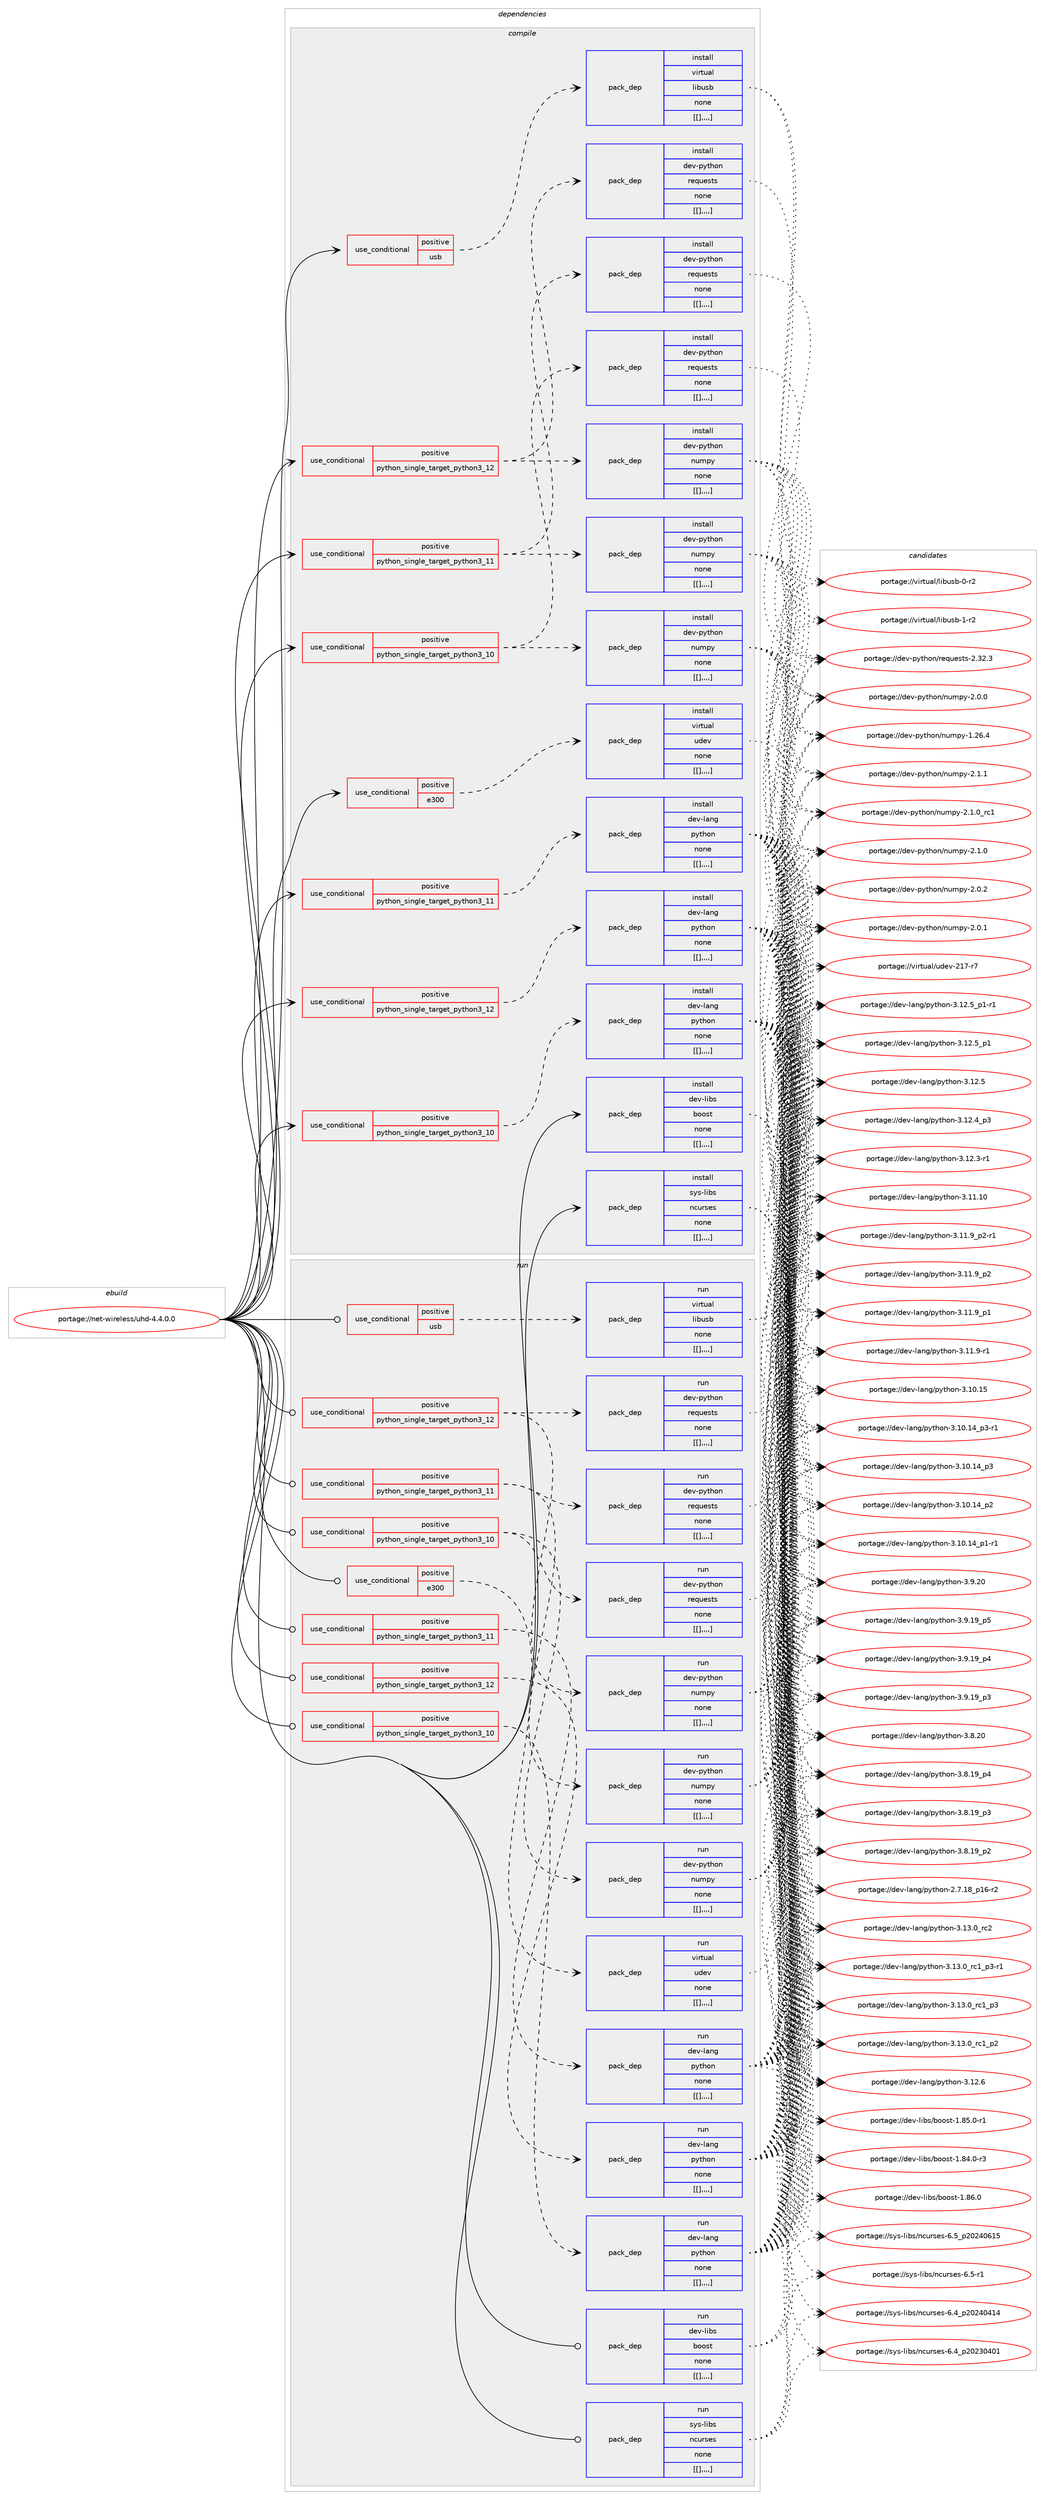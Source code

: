 digraph prolog {

# *************
# Graph options
# *************

newrank=true;
concentrate=true;
compound=true;
graph [rankdir=LR,fontname=Helvetica,fontsize=10,ranksep=1.5];#, ranksep=2.5, nodesep=0.2];
edge  [arrowhead=vee];
node  [fontname=Helvetica,fontsize=10];

# **********
# The ebuild
# **********

subgraph cluster_leftcol {
color=gray;
label=<<i>ebuild</i>>;
id [label="portage://net-wireless/uhd-4.4.0.0", color=red, width=4, href="../net-wireless/uhd-4.4.0.0.svg"];
}

# ****************
# The dependencies
# ****************

subgraph cluster_midcol {
color=gray;
label=<<i>dependencies</i>>;
subgraph cluster_compile {
fillcolor="#eeeeee";
style=filled;
label=<<i>compile</i>>;
subgraph cond107292 {
dependency406643 [label=<<TABLE BORDER="0" CELLBORDER="1" CELLSPACING="0" CELLPADDING="4"><TR><TD ROWSPAN="3" CELLPADDING="10">use_conditional</TD></TR><TR><TD>positive</TD></TR><TR><TD>e300</TD></TR></TABLE>>, shape=none, color=red];
subgraph pack296401 {
dependency406644 [label=<<TABLE BORDER="0" CELLBORDER="1" CELLSPACING="0" CELLPADDING="4" WIDTH="220"><TR><TD ROWSPAN="6" CELLPADDING="30">pack_dep</TD></TR><TR><TD WIDTH="110">install</TD></TR><TR><TD>virtual</TD></TR><TR><TD>udev</TD></TR><TR><TD>none</TD></TR><TR><TD>[[],,,,]</TD></TR></TABLE>>, shape=none, color=blue];
}
dependency406643:e -> dependency406644:w [weight=20,style="dashed",arrowhead="vee"];
}
id:e -> dependency406643:w [weight=20,style="solid",arrowhead="vee"];
subgraph cond107293 {
dependency406645 [label=<<TABLE BORDER="0" CELLBORDER="1" CELLSPACING="0" CELLPADDING="4"><TR><TD ROWSPAN="3" CELLPADDING="10">use_conditional</TD></TR><TR><TD>positive</TD></TR><TR><TD>python_single_target_python3_10</TD></TR></TABLE>>, shape=none, color=red];
subgraph pack296402 {
dependency406646 [label=<<TABLE BORDER="0" CELLBORDER="1" CELLSPACING="0" CELLPADDING="4" WIDTH="220"><TR><TD ROWSPAN="6" CELLPADDING="30">pack_dep</TD></TR><TR><TD WIDTH="110">install</TD></TR><TR><TD>dev-lang</TD></TR><TR><TD>python</TD></TR><TR><TD>none</TD></TR><TR><TD>[[],,,,]</TD></TR></TABLE>>, shape=none, color=blue];
}
dependency406645:e -> dependency406646:w [weight=20,style="dashed",arrowhead="vee"];
}
id:e -> dependency406645:w [weight=20,style="solid",arrowhead="vee"];
subgraph cond107294 {
dependency406647 [label=<<TABLE BORDER="0" CELLBORDER="1" CELLSPACING="0" CELLPADDING="4"><TR><TD ROWSPAN="3" CELLPADDING="10">use_conditional</TD></TR><TR><TD>positive</TD></TR><TR><TD>python_single_target_python3_10</TD></TR></TABLE>>, shape=none, color=red];
subgraph pack296403 {
dependency406648 [label=<<TABLE BORDER="0" CELLBORDER="1" CELLSPACING="0" CELLPADDING="4" WIDTH="220"><TR><TD ROWSPAN="6" CELLPADDING="30">pack_dep</TD></TR><TR><TD WIDTH="110">install</TD></TR><TR><TD>dev-python</TD></TR><TR><TD>numpy</TD></TR><TR><TD>none</TD></TR><TR><TD>[[],,,,]</TD></TR></TABLE>>, shape=none, color=blue];
}
dependency406647:e -> dependency406648:w [weight=20,style="dashed",arrowhead="vee"];
subgraph pack296404 {
dependency406649 [label=<<TABLE BORDER="0" CELLBORDER="1" CELLSPACING="0" CELLPADDING="4" WIDTH="220"><TR><TD ROWSPAN="6" CELLPADDING="30">pack_dep</TD></TR><TR><TD WIDTH="110">install</TD></TR><TR><TD>dev-python</TD></TR><TR><TD>requests</TD></TR><TR><TD>none</TD></TR><TR><TD>[[],,,,]</TD></TR></TABLE>>, shape=none, color=blue];
}
dependency406647:e -> dependency406649:w [weight=20,style="dashed",arrowhead="vee"];
}
id:e -> dependency406647:w [weight=20,style="solid",arrowhead="vee"];
subgraph cond107295 {
dependency406650 [label=<<TABLE BORDER="0" CELLBORDER="1" CELLSPACING="0" CELLPADDING="4"><TR><TD ROWSPAN="3" CELLPADDING="10">use_conditional</TD></TR><TR><TD>positive</TD></TR><TR><TD>python_single_target_python3_11</TD></TR></TABLE>>, shape=none, color=red];
subgraph pack296405 {
dependency406651 [label=<<TABLE BORDER="0" CELLBORDER="1" CELLSPACING="0" CELLPADDING="4" WIDTH="220"><TR><TD ROWSPAN="6" CELLPADDING="30">pack_dep</TD></TR><TR><TD WIDTH="110">install</TD></TR><TR><TD>dev-lang</TD></TR><TR><TD>python</TD></TR><TR><TD>none</TD></TR><TR><TD>[[],,,,]</TD></TR></TABLE>>, shape=none, color=blue];
}
dependency406650:e -> dependency406651:w [weight=20,style="dashed",arrowhead="vee"];
}
id:e -> dependency406650:w [weight=20,style="solid",arrowhead="vee"];
subgraph cond107296 {
dependency406652 [label=<<TABLE BORDER="0" CELLBORDER="1" CELLSPACING="0" CELLPADDING="4"><TR><TD ROWSPAN="3" CELLPADDING="10">use_conditional</TD></TR><TR><TD>positive</TD></TR><TR><TD>python_single_target_python3_11</TD></TR></TABLE>>, shape=none, color=red];
subgraph pack296406 {
dependency406653 [label=<<TABLE BORDER="0" CELLBORDER="1" CELLSPACING="0" CELLPADDING="4" WIDTH="220"><TR><TD ROWSPAN="6" CELLPADDING="30">pack_dep</TD></TR><TR><TD WIDTH="110">install</TD></TR><TR><TD>dev-python</TD></TR><TR><TD>numpy</TD></TR><TR><TD>none</TD></TR><TR><TD>[[],,,,]</TD></TR></TABLE>>, shape=none, color=blue];
}
dependency406652:e -> dependency406653:w [weight=20,style="dashed",arrowhead="vee"];
subgraph pack296407 {
dependency406654 [label=<<TABLE BORDER="0" CELLBORDER="1" CELLSPACING="0" CELLPADDING="4" WIDTH="220"><TR><TD ROWSPAN="6" CELLPADDING="30">pack_dep</TD></TR><TR><TD WIDTH="110">install</TD></TR><TR><TD>dev-python</TD></TR><TR><TD>requests</TD></TR><TR><TD>none</TD></TR><TR><TD>[[],,,,]</TD></TR></TABLE>>, shape=none, color=blue];
}
dependency406652:e -> dependency406654:w [weight=20,style="dashed",arrowhead="vee"];
}
id:e -> dependency406652:w [weight=20,style="solid",arrowhead="vee"];
subgraph cond107297 {
dependency406655 [label=<<TABLE BORDER="0" CELLBORDER="1" CELLSPACING="0" CELLPADDING="4"><TR><TD ROWSPAN="3" CELLPADDING="10">use_conditional</TD></TR><TR><TD>positive</TD></TR><TR><TD>python_single_target_python3_12</TD></TR></TABLE>>, shape=none, color=red];
subgraph pack296408 {
dependency406656 [label=<<TABLE BORDER="0" CELLBORDER="1" CELLSPACING="0" CELLPADDING="4" WIDTH="220"><TR><TD ROWSPAN="6" CELLPADDING="30">pack_dep</TD></TR><TR><TD WIDTH="110">install</TD></TR><TR><TD>dev-lang</TD></TR><TR><TD>python</TD></TR><TR><TD>none</TD></TR><TR><TD>[[],,,,]</TD></TR></TABLE>>, shape=none, color=blue];
}
dependency406655:e -> dependency406656:w [weight=20,style="dashed",arrowhead="vee"];
}
id:e -> dependency406655:w [weight=20,style="solid",arrowhead="vee"];
subgraph cond107298 {
dependency406657 [label=<<TABLE BORDER="0" CELLBORDER="1" CELLSPACING="0" CELLPADDING="4"><TR><TD ROWSPAN="3" CELLPADDING="10">use_conditional</TD></TR><TR><TD>positive</TD></TR><TR><TD>python_single_target_python3_12</TD></TR></TABLE>>, shape=none, color=red];
subgraph pack296409 {
dependency406658 [label=<<TABLE BORDER="0" CELLBORDER="1" CELLSPACING="0" CELLPADDING="4" WIDTH="220"><TR><TD ROWSPAN="6" CELLPADDING="30">pack_dep</TD></TR><TR><TD WIDTH="110">install</TD></TR><TR><TD>dev-python</TD></TR><TR><TD>numpy</TD></TR><TR><TD>none</TD></TR><TR><TD>[[],,,,]</TD></TR></TABLE>>, shape=none, color=blue];
}
dependency406657:e -> dependency406658:w [weight=20,style="dashed",arrowhead="vee"];
subgraph pack296410 {
dependency406659 [label=<<TABLE BORDER="0" CELLBORDER="1" CELLSPACING="0" CELLPADDING="4" WIDTH="220"><TR><TD ROWSPAN="6" CELLPADDING="30">pack_dep</TD></TR><TR><TD WIDTH="110">install</TD></TR><TR><TD>dev-python</TD></TR><TR><TD>requests</TD></TR><TR><TD>none</TD></TR><TR><TD>[[],,,,]</TD></TR></TABLE>>, shape=none, color=blue];
}
dependency406657:e -> dependency406659:w [weight=20,style="dashed",arrowhead="vee"];
}
id:e -> dependency406657:w [weight=20,style="solid",arrowhead="vee"];
subgraph cond107299 {
dependency406660 [label=<<TABLE BORDER="0" CELLBORDER="1" CELLSPACING="0" CELLPADDING="4"><TR><TD ROWSPAN="3" CELLPADDING="10">use_conditional</TD></TR><TR><TD>positive</TD></TR><TR><TD>usb</TD></TR></TABLE>>, shape=none, color=red];
subgraph pack296411 {
dependency406661 [label=<<TABLE BORDER="0" CELLBORDER="1" CELLSPACING="0" CELLPADDING="4" WIDTH="220"><TR><TD ROWSPAN="6" CELLPADDING="30">pack_dep</TD></TR><TR><TD WIDTH="110">install</TD></TR><TR><TD>virtual</TD></TR><TR><TD>libusb</TD></TR><TR><TD>none</TD></TR><TR><TD>[[],,,,]</TD></TR></TABLE>>, shape=none, color=blue];
}
dependency406660:e -> dependency406661:w [weight=20,style="dashed",arrowhead="vee"];
}
id:e -> dependency406660:w [weight=20,style="solid",arrowhead="vee"];
subgraph pack296412 {
dependency406662 [label=<<TABLE BORDER="0" CELLBORDER="1" CELLSPACING="0" CELLPADDING="4" WIDTH="220"><TR><TD ROWSPAN="6" CELLPADDING="30">pack_dep</TD></TR><TR><TD WIDTH="110">install</TD></TR><TR><TD>dev-libs</TD></TR><TR><TD>boost</TD></TR><TR><TD>none</TD></TR><TR><TD>[[],,,,]</TD></TR></TABLE>>, shape=none, color=blue];
}
id:e -> dependency406662:w [weight=20,style="solid",arrowhead="vee"];
subgraph pack296413 {
dependency406663 [label=<<TABLE BORDER="0" CELLBORDER="1" CELLSPACING="0" CELLPADDING="4" WIDTH="220"><TR><TD ROWSPAN="6" CELLPADDING="30">pack_dep</TD></TR><TR><TD WIDTH="110">install</TD></TR><TR><TD>sys-libs</TD></TR><TR><TD>ncurses</TD></TR><TR><TD>none</TD></TR><TR><TD>[[],,,,]</TD></TR></TABLE>>, shape=none, color=blue];
}
id:e -> dependency406663:w [weight=20,style="solid",arrowhead="vee"];
}
subgraph cluster_compileandrun {
fillcolor="#eeeeee";
style=filled;
label=<<i>compile and run</i>>;
}
subgraph cluster_run {
fillcolor="#eeeeee";
style=filled;
label=<<i>run</i>>;
subgraph cond107300 {
dependency406664 [label=<<TABLE BORDER="0" CELLBORDER="1" CELLSPACING="0" CELLPADDING="4"><TR><TD ROWSPAN="3" CELLPADDING="10">use_conditional</TD></TR><TR><TD>positive</TD></TR><TR><TD>e300</TD></TR></TABLE>>, shape=none, color=red];
subgraph pack296414 {
dependency406665 [label=<<TABLE BORDER="0" CELLBORDER="1" CELLSPACING="0" CELLPADDING="4" WIDTH="220"><TR><TD ROWSPAN="6" CELLPADDING="30">pack_dep</TD></TR><TR><TD WIDTH="110">run</TD></TR><TR><TD>virtual</TD></TR><TR><TD>udev</TD></TR><TR><TD>none</TD></TR><TR><TD>[[],,,,]</TD></TR></TABLE>>, shape=none, color=blue];
}
dependency406664:e -> dependency406665:w [weight=20,style="dashed",arrowhead="vee"];
}
id:e -> dependency406664:w [weight=20,style="solid",arrowhead="odot"];
subgraph cond107301 {
dependency406666 [label=<<TABLE BORDER="0" CELLBORDER="1" CELLSPACING="0" CELLPADDING="4"><TR><TD ROWSPAN="3" CELLPADDING="10">use_conditional</TD></TR><TR><TD>positive</TD></TR><TR><TD>python_single_target_python3_10</TD></TR></TABLE>>, shape=none, color=red];
subgraph pack296415 {
dependency406667 [label=<<TABLE BORDER="0" CELLBORDER="1" CELLSPACING="0" CELLPADDING="4" WIDTH="220"><TR><TD ROWSPAN="6" CELLPADDING="30">pack_dep</TD></TR><TR><TD WIDTH="110">run</TD></TR><TR><TD>dev-lang</TD></TR><TR><TD>python</TD></TR><TR><TD>none</TD></TR><TR><TD>[[],,,,]</TD></TR></TABLE>>, shape=none, color=blue];
}
dependency406666:e -> dependency406667:w [weight=20,style="dashed",arrowhead="vee"];
}
id:e -> dependency406666:w [weight=20,style="solid",arrowhead="odot"];
subgraph cond107302 {
dependency406668 [label=<<TABLE BORDER="0" CELLBORDER="1" CELLSPACING="0" CELLPADDING="4"><TR><TD ROWSPAN="3" CELLPADDING="10">use_conditional</TD></TR><TR><TD>positive</TD></TR><TR><TD>python_single_target_python3_10</TD></TR></TABLE>>, shape=none, color=red];
subgraph pack296416 {
dependency406669 [label=<<TABLE BORDER="0" CELLBORDER="1" CELLSPACING="0" CELLPADDING="4" WIDTH="220"><TR><TD ROWSPAN="6" CELLPADDING="30">pack_dep</TD></TR><TR><TD WIDTH="110">run</TD></TR><TR><TD>dev-python</TD></TR><TR><TD>numpy</TD></TR><TR><TD>none</TD></TR><TR><TD>[[],,,,]</TD></TR></TABLE>>, shape=none, color=blue];
}
dependency406668:e -> dependency406669:w [weight=20,style="dashed",arrowhead="vee"];
subgraph pack296417 {
dependency406670 [label=<<TABLE BORDER="0" CELLBORDER="1" CELLSPACING="0" CELLPADDING="4" WIDTH="220"><TR><TD ROWSPAN="6" CELLPADDING="30">pack_dep</TD></TR><TR><TD WIDTH="110">run</TD></TR><TR><TD>dev-python</TD></TR><TR><TD>requests</TD></TR><TR><TD>none</TD></TR><TR><TD>[[],,,,]</TD></TR></TABLE>>, shape=none, color=blue];
}
dependency406668:e -> dependency406670:w [weight=20,style="dashed",arrowhead="vee"];
}
id:e -> dependency406668:w [weight=20,style="solid",arrowhead="odot"];
subgraph cond107303 {
dependency406671 [label=<<TABLE BORDER="0" CELLBORDER="1" CELLSPACING="0" CELLPADDING="4"><TR><TD ROWSPAN="3" CELLPADDING="10">use_conditional</TD></TR><TR><TD>positive</TD></TR><TR><TD>python_single_target_python3_11</TD></TR></TABLE>>, shape=none, color=red];
subgraph pack296418 {
dependency406672 [label=<<TABLE BORDER="0" CELLBORDER="1" CELLSPACING="0" CELLPADDING="4" WIDTH="220"><TR><TD ROWSPAN="6" CELLPADDING="30">pack_dep</TD></TR><TR><TD WIDTH="110">run</TD></TR><TR><TD>dev-lang</TD></TR><TR><TD>python</TD></TR><TR><TD>none</TD></TR><TR><TD>[[],,,,]</TD></TR></TABLE>>, shape=none, color=blue];
}
dependency406671:e -> dependency406672:w [weight=20,style="dashed",arrowhead="vee"];
}
id:e -> dependency406671:w [weight=20,style="solid",arrowhead="odot"];
subgraph cond107304 {
dependency406673 [label=<<TABLE BORDER="0" CELLBORDER="1" CELLSPACING="0" CELLPADDING="4"><TR><TD ROWSPAN="3" CELLPADDING="10">use_conditional</TD></TR><TR><TD>positive</TD></TR><TR><TD>python_single_target_python3_11</TD></TR></TABLE>>, shape=none, color=red];
subgraph pack296419 {
dependency406674 [label=<<TABLE BORDER="0" CELLBORDER="1" CELLSPACING="0" CELLPADDING="4" WIDTH="220"><TR><TD ROWSPAN="6" CELLPADDING="30">pack_dep</TD></TR><TR><TD WIDTH="110">run</TD></TR><TR><TD>dev-python</TD></TR><TR><TD>numpy</TD></TR><TR><TD>none</TD></TR><TR><TD>[[],,,,]</TD></TR></TABLE>>, shape=none, color=blue];
}
dependency406673:e -> dependency406674:w [weight=20,style="dashed",arrowhead="vee"];
subgraph pack296420 {
dependency406675 [label=<<TABLE BORDER="0" CELLBORDER="1" CELLSPACING="0" CELLPADDING="4" WIDTH="220"><TR><TD ROWSPAN="6" CELLPADDING="30">pack_dep</TD></TR><TR><TD WIDTH="110">run</TD></TR><TR><TD>dev-python</TD></TR><TR><TD>requests</TD></TR><TR><TD>none</TD></TR><TR><TD>[[],,,,]</TD></TR></TABLE>>, shape=none, color=blue];
}
dependency406673:e -> dependency406675:w [weight=20,style="dashed",arrowhead="vee"];
}
id:e -> dependency406673:w [weight=20,style="solid",arrowhead="odot"];
subgraph cond107305 {
dependency406676 [label=<<TABLE BORDER="0" CELLBORDER="1" CELLSPACING="0" CELLPADDING="4"><TR><TD ROWSPAN="3" CELLPADDING="10">use_conditional</TD></TR><TR><TD>positive</TD></TR><TR><TD>python_single_target_python3_12</TD></TR></TABLE>>, shape=none, color=red];
subgraph pack296421 {
dependency406677 [label=<<TABLE BORDER="0" CELLBORDER="1" CELLSPACING="0" CELLPADDING="4" WIDTH="220"><TR><TD ROWSPAN="6" CELLPADDING="30">pack_dep</TD></TR><TR><TD WIDTH="110">run</TD></TR><TR><TD>dev-lang</TD></TR><TR><TD>python</TD></TR><TR><TD>none</TD></TR><TR><TD>[[],,,,]</TD></TR></TABLE>>, shape=none, color=blue];
}
dependency406676:e -> dependency406677:w [weight=20,style="dashed",arrowhead="vee"];
}
id:e -> dependency406676:w [weight=20,style="solid",arrowhead="odot"];
subgraph cond107306 {
dependency406678 [label=<<TABLE BORDER="0" CELLBORDER="1" CELLSPACING="0" CELLPADDING="4"><TR><TD ROWSPAN="3" CELLPADDING="10">use_conditional</TD></TR><TR><TD>positive</TD></TR><TR><TD>python_single_target_python3_12</TD></TR></TABLE>>, shape=none, color=red];
subgraph pack296422 {
dependency406679 [label=<<TABLE BORDER="0" CELLBORDER="1" CELLSPACING="0" CELLPADDING="4" WIDTH="220"><TR><TD ROWSPAN="6" CELLPADDING="30">pack_dep</TD></TR><TR><TD WIDTH="110">run</TD></TR><TR><TD>dev-python</TD></TR><TR><TD>numpy</TD></TR><TR><TD>none</TD></TR><TR><TD>[[],,,,]</TD></TR></TABLE>>, shape=none, color=blue];
}
dependency406678:e -> dependency406679:w [weight=20,style="dashed",arrowhead="vee"];
subgraph pack296423 {
dependency406680 [label=<<TABLE BORDER="0" CELLBORDER="1" CELLSPACING="0" CELLPADDING="4" WIDTH="220"><TR><TD ROWSPAN="6" CELLPADDING="30">pack_dep</TD></TR><TR><TD WIDTH="110">run</TD></TR><TR><TD>dev-python</TD></TR><TR><TD>requests</TD></TR><TR><TD>none</TD></TR><TR><TD>[[],,,,]</TD></TR></TABLE>>, shape=none, color=blue];
}
dependency406678:e -> dependency406680:w [weight=20,style="dashed",arrowhead="vee"];
}
id:e -> dependency406678:w [weight=20,style="solid",arrowhead="odot"];
subgraph cond107307 {
dependency406681 [label=<<TABLE BORDER="0" CELLBORDER="1" CELLSPACING="0" CELLPADDING="4"><TR><TD ROWSPAN="3" CELLPADDING="10">use_conditional</TD></TR><TR><TD>positive</TD></TR><TR><TD>usb</TD></TR></TABLE>>, shape=none, color=red];
subgraph pack296424 {
dependency406682 [label=<<TABLE BORDER="0" CELLBORDER="1" CELLSPACING="0" CELLPADDING="4" WIDTH="220"><TR><TD ROWSPAN="6" CELLPADDING="30">pack_dep</TD></TR><TR><TD WIDTH="110">run</TD></TR><TR><TD>virtual</TD></TR><TR><TD>libusb</TD></TR><TR><TD>none</TD></TR><TR><TD>[[],,,,]</TD></TR></TABLE>>, shape=none, color=blue];
}
dependency406681:e -> dependency406682:w [weight=20,style="dashed",arrowhead="vee"];
}
id:e -> dependency406681:w [weight=20,style="solid",arrowhead="odot"];
subgraph pack296425 {
dependency406683 [label=<<TABLE BORDER="0" CELLBORDER="1" CELLSPACING="0" CELLPADDING="4" WIDTH="220"><TR><TD ROWSPAN="6" CELLPADDING="30">pack_dep</TD></TR><TR><TD WIDTH="110">run</TD></TR><TR><TD>dev-libs</TD></TR><TR><TD>boost</TD></TR><TR><TD>none</TD></TR><TR><TD>[[],,,,]</TD></TR></TABLE>>, shape=none, color=blue];
}
id:e -> dependency406683:w [weight=20,style="solid",arrowhead="odot"];
subgraph pack296426 {
dependency406684 [label=<<TABLE BORDER="0" CELLBORDER="1" CELLSPACING="0" CELLPADDING="4" WIDTH="220"><TR><TD ROWSPAN="6" CELLPADDING="30">pack_dep</TD></TR><TR><TD WIDTH="110">run</TD></TR><TR><TD>sys-libs</TD></TR><TR><TD>ncurses</TD></TR><TR><TD>none</TD></TR><TR><TD>[[],,,,]</TD></TR></TABLE>>, shape=none, color=blue];
}
id:e -> dependency406684:w [weight=20,style="solid",arrowhead="odot"];
}
}

# **************
# The candidates
# **************

subgraph cluster_choices {
rank=same;
color=gray;
label=<<i>candidates</i>>;

subgraph choice296401 {
color=black;
nodesep=1;
choice1181051141161179710847117100101118455049554511455 [label="portage://virtual/udev-217-r7", color=red, width=4,href="../virtual/udev-217-r7.svg"];
dependency406644:e -> choice1181051141161179710847117100101118455049554511455:w [style=dotted,weight="100"];
}
subgraph choice296402 {
color=black;
nodesep=1;
choice10010111845108971101034711212111610411111045514649514648951149950 [label="portage://dev-lang/python-3.13.0_rc2", color=red, width=4,href="../dev-lang/python-3.13.0_rc2.svg"];
choice1001011184510897110103471121211161041111104551464951464895114994995112514511449 [label="portage://dev-lang/python-3.13.0_rc1_p3-r1", color=red, width=4,href="../dev-lang/python-3.13.0_rc1_p3-r1.svg"];
choice100101118451089711010347112121116104111110455146495146489511499499511251 [label="portage://dev-lang/python-3.13.0_rc1_p3", color=red, width=4,href="../dev-lang/python-3.13.0_rc1_p3.svg"];
choice100101118451089711010347112121116104111110455146495146489511499499511250 [label="portage://dev-lang/python-3.13.0_rc1_p2", color=red, width=4,href="../dev-lang/python-3.13.0_rc1_p2.svg"];
choice10010111845108971101034711212111610411111045514649504654 [label="portage://dev-lang/python-3.12.6", color=red, width=4,href="../dev-lang/python-3.12.6.svg"];
choice1001011184510897110103471121211161041111104551464950465395112494511449 [label="portage://dev-lang/python-3.12.5_p1-r1", color=red, width=4,href="../dev-lang/python-3.12.5_p1-r1.svg"];
choice100101118451089711010347112121116104111110455146495046539511249 [label="portage://dev-lang/python-3.12.5_p1", color=red, width=4,href="../dev-lang/python-3.12.5_p1.svg"];
choice10010111845108971101034711212111610411111045514649504653 [label="portage://dev-lang/python-3.12.5", color=red, width=4,href="../dev-lang/python-3.12.5.svg"];
choice100101118451089711010347112121116104111110455146495046529511251 [label="portage://dev-lang/python-3.12.4_p3", color=red, width=4,href="../dev-lang/python-3.12.4_p3.svg"];
choice100101118451089711010347112121116104111110455146495046514511449 [label="portage://dev-lang/python-3.12.3-r1", color=red, width=4,href="../dev-lang/python-3.12.3-r1.svg"];
choice1001011184510897110103471121211161041111104551464949464948 [label="portage://dev-lang/python-3.11.10", color=red, width=4,href="../dev-lang/python-3.11.10.svg"];
choice1001011184510897110103471121211161041111104551464949465795112504511449 [label="portage://dev-lang/python-3.11.9_p2-r1", color=red, width=4,href="../dev-lang/python-3.11.9_p2-r1.svg"];
choice100101118451089711010347112121116104111110455146494946579511250 [label="portage://dev-lang/python-3.11.9_p2", color=red, width=4,href="../dev-lang/python-3.11.9_p2.svg"];
choice100101118451089711010347112121116104111110455146494946579511249 [label="portage://dev-lang/python-3.11.9_p1", color=red, width=4,href="../dev-lang/python-3.11.9_p1.svg"];
choice100101118451089711010347112121116104111110455146494946574511449 [label="portage://dev-lang/python-3.11.9-r1", color=red, width=4,href="../dev-lang/python-3.11.9-r1.svg"];
choice1001011184510897110103471121211161041111104551464948464953 [label="portage://dev-lang/python-3.10.15", color=red, width=4,href="../dev-lang/python-3.10.15.svg"];
choice100101118451089711010347112121116104111110455146494846495295112514511449 [label="portage://dev-lang/python-3.10.14_p3-r1", color=red, width=4,href="../dev-lang/python-3.10.14_p3-r1.svg"];
choice10010111845108971101034711212111610411111045514649484649529511251 [label="portage://dev-lang/python-3.10.14_p3", color=red, width=4,href="../dev-lang/python-3.10.14_p3.svg"];
choice10010111845108971101034711212111610411111045514649484649529511250 [label="portage://dev-lang/python-3.10.14_p2", color=red, width=4,href="../dev-lang/python-3.10.14_p2.svg"];
choice100101118451089711010347112121116104111110455146494846495295112494511449 [label="portage://dev-lang/python-3.10.14_p1-r1", color=red, width=4,href="../dev-lang/python-3.10.14_p1-r1.svg"];
choice10010111845108971101034711212111610411111045514657465048 [label="portage://dev-lang/python-3.9.20", color=red, width=4,href="../dev-lang/python-3.9.20.svg"];
choice100101118451089711010347112121116104111110455146574649579511253 [label="portage://dev-lang/python-3.9.19_p5", color=red, width=4,href="../dev-lang/python-3.9.19_p5.svg"];
choice100101118451089711010347112121116104111110455146574649579511252 [label="portage://dev-lang/python-3.9.19_p4", color=red, width=4,href="../dev-lang/python-3.9.19_p4.svg"];
choice100101118451089711010347112121116104111110455146574649579511251 [label="portage://dev-lang/python-3.9.19_p3", color=red, width=4,href="../dev-lang/python-3.9.19_p3.svg"];
choice10010111845108971101034711212111610411111045514656465048 [label="portage://dev-lang/python-3.8.20", color=red, width=4,href="../dev-lang/python-3.8.20.svg"];
choice100101118451089711010347112121116104111110455146564649579511252 [label="portage://dev-lang/python-3.8.19_p4", color=red, width=4,href="../dev-lang/python-3.8.19_p4.svg"];
choice100101118451089711010347112121116104111110455146564649579511251 [label="portage://dev-lang/python-3.8.19_p3", color=red, width=4,href="../dev-lang/python-3.8.19_p3.svg"];
choice100101118451089711010347112121116104111110455146564649579511250 [label="portage://dev-lang/python-3.8.19_p2", color=red, width=4,href="../dev-lang/python-3.8.19_p2.svg"];
choice100101118451089711010347112121116104111110455046554649569511249544511450 [label="portage://dev-lang/python-2.7.18_p16-r2", color=red, width=4,href="../dev-lang/python-2.7.18_p16-r2.svg"];
dependency406646:e -> choice10010111845108971101034711212111610411111045514649514648951149950:w [style=dotted,weight="100"];
dependency406646:e -> choice1001011184510897110103471121211161041111104551464951464895114994995112514511449:w [style=dotted,weight="100"];
dependency406646:e -> choice100101118451089711010347112121116104111110455146495146489511499499511251:w [style=dotted,weight="100"];
dependency406646:e -> choice100101118451089711010347112121116104111110455146495146489511499499511250:w [style=dotted,weight="100"];
dependency406646:e -> choice10010111845108971101034711212111610411111045514649504654:w [style=dotted,weight="100"];
dependency406646:e -> choice1001011184510897110103471121211161041111104551464950465395112494511449:w [style=dotted,weight="100"];
dependency406646:e -> choice100101118451089711010347112121116104111110455146495046539511249:w [style=dotted,weight="100"];
dependency406646:e -> choice10010111845108971101034711212111610411111045514649504653:w [style=dotted,weight="100"];
dependency406646:e -> choice100101118451089711010347112121116104111110455146495046529511251:w [style=dotted,weight="100"];
dependency406646:e -> choice100101118451089711010347112121116104111110455146495046514511449:w [style=dotted,weight="100"];
dependency406646:e -> choice1001011184510897110103471121211161041111104551464949464948:w [style=dotted,weight="100"];
dependency406646:e -> choice1001011184510897110103471121211161041111104551464949465795112504511449:w [style=dotted,weight="100"];
dependency406646:e -> choice100101118451089711010347112121116104111110455146494946579511250:w [style=dotted,weight="100"];
dependency406646:e -> choice100101118451089711010347112121116104111110455146494946579511249:w [style=dotted,weight="100"];
dependency406646:e -> choice100101118451089711010347112121116104111110455146494946574511449:w [style=dotted,weight="100"];
dependency406646:e -> choice1001011184510897110103471121211161041111104551464948464953:w [style=dotted,weight="100"];
dependency406646:e -> choice100101118451089711010347112121116104111110455146494846495295112514511449:w [style=dotted,weight="100"];
dependency406646:e -> choice10010111845108971101034711212111610411111045514649484649529511251:w [style=dotted,weight="100"];
dependency406646:e -> choice10010111845108971101034711212111610411111045514649484649529511250:w [style=dotted,weight="100"];
dependency406646:e -> choice100101118451089711010347112121116104111110455146494846495295112494511449:w [style=dotted,weight="100"];
dependency406646:e -> choice10010111845108971101034711212111610411111045514657465048:w [style=dotted,weight="100"];
dependency406646:e -> choice100101118451089711010347112121116104111110455146574649579511253:w [style=dotted,weight="100"];
dependency406646:e -> choice100101118451089711010347112121116104111110455146574649579511252:w [style=dotted,weight="100"];
dependency406646:e -> choice100101118451089711010347112121116104111110455146574649579511251:w [style=dotted,weight="100"];
dependency406646:e -> choice10010111845108971101034711212111610411111045514656465048:w [style=dotted,weight="100"];
dependency406646:e -> choice100101118451089711010347112121116104111110455146564649579511252:w [style=dotted,weight="100"];
dependency406646:e -> choice100101118451089711010347112121116104111110455146564649579511251:w [style=dotted,weight="100"];
dependency406646:e -> choice100101118451089711010347112121116104111110455146564649579511250:w [style=dotted,weight="100"];
dependency406646:e -> choice100101118451089711010347112121116104111110455046554649569511249544511450:w [style=dotted,weight="100"];
}
subgraph choice296403 {
color=black;
nodesep=1;
choice1001011184511212111610411111047110117109112121455046494649 [label="portage://dev-python/numpy-2.1.1", color=red, width=4,href="../dev-python/numpy-2.1.1.svg"];
choice1001011184511212111610411111047110117109112121455046494648951149949 [label="portage://dev-python/numpy-2.1.0_rc1", color=red, width=4,href="../dev-python/numpy-2.1.0_rc1.svg"];
choice1001011184511212111610411111047110117109112121455046494648 [label="portage://dev-python/numpy-2.1.0", color=red, width=4,href="../dev-python/numpy-2.1.0.svg"];
choice1001011184511212111610411111047110117109112121455046484650 [label="portage://dev-python/numpy-2.0.2", color=red, width=4,href="../dev-python/numpy-2.0.2.svg"];
choice1001011184511212111610411111047110117109112121455046484649 [label="portage://dev-python/numpy-2.0.1", color=red, width=4,href="../dev-python/numpy-2.0.1.svg"];
choice1001011184511212111610411111047110117109112121455046484648 [label="portage://dev-python/numpy-2.0.0", color=red, width=4,href="../dev-python/numpy-2.0.0.svg"];
choice100101118451121211161041111104711011710911212145494650544652 [label="portage://dev-python/numpy-1.26.4", color=red, width=4,href="../dev-python/numpy-1.26.4.svg"];
dependency406648:e -> choice1001011184511212111610411111047110117109112121455046494649:w [style=dotted,weight="100"];
dependency406648:e -> choice1001011184511212111610411111047110117109112121455046494648951149949:w [style=dotted,weight="100"];
dependency406648:e -> choice1001011184511212111610411111047110117109112121455046494648:w [style=dotted,weight="100"];
dependency406648:e -> choice1001011184511212111610411111047110117109112121455046484650:w [style=dotted,weight="100"];
dependency406648:e -> choice1001011184511212111610411111047110117109112121455046484649:w [style=dotted,weight="100"];
dependency406648:e -> choice1001011184511212111610411111047110117109112121455046484648:w [style=dotted,weight="100"];
dependency406648:e -> choice100101118451121211161041111104711011710911212145494650544652:w [style=dotted,weight="100"];
}
subgraph choice296404 {
color=black;
nodesep=1;
choice100101118451121211161041111104711410111311710111511611545504651504651 [label="portage://dev-python/requests-2.32.3", color=red, width=4,href="../dev-python/requests-2.32.3.svg"];
dependency406649:e -> choice100101118451121211161041111104711410111311710111511611545504651504651:w [style=dotted,weight="100"];
}
subgraph choice296405 {
color=black;
nodesep=1;
choice10010111845108971101034711212111610411111045514649514648951149950 [label="portage://dev-lang/python-3.13.0_rc2", color=red, width=4,href="../dev-lang/python-3.13.0_rc2.svg"];
choice1001011184510897110103471121211161041111104551464951464895114994995112514511449 [label="portage://dev-lang/python-3.13.0_rc1_p3-r1", color=red, width=4,href="../dev-lang/python-3.13.0_rc1_p3-r1.svg"];
choice100101118451089711010347112121116104111110455146495146489511499499511251 [label="portage://dev-lang/python-3.13.0_rc1_p3", color=red, width=4,href="../dev-lang/python-3.13.0_rc1_p3.svg"];
choice100101118451089711010347112121116104111110455146495146489511499499511250 [label="portage://dev-lang/python-3.13.0_rc1_p2", color=red, width=4,href="../dev-lang/python-3.13.0_rc1_p2.svg"];
choice10010111845108971101034711212111610411111045514649504654 [label="portage://dev-lang/python-3.12.6", color=red, width=4,href="../dev-lang/python-3.12.6.svg"];
choice1001011184510897110103471121211161041111104551464950465395112494511449 [label="portage://dev-lang/python-3.12.5_p1-r1", color=red, width=4,href="../dev-lang/python-3.12.5_p1-r1.svg"];
choice100101118451089711010347112121116104111110455146495046539511249 [label="portage://dev-lang/python-3.12.5_p1", color=red, width=4,href="../dev-lang/python-3.12.5_p1.svg"];
choice10010111845108971101034711212111610411111045514649504653 [label="portage://dev-lang/python-3.12.5", color=red, width=4,href="../dev-lang/python-3.12.5.svg"];
choice100101118451089711010347112121116104111110455146495046529511251 [label="portage://dev-lang/python-3.12.4_p3", color=red, width=4,href="../dev-lang/python-3.12.4_p3.svg"];
choice100101118451089711010347112121116104111110455146495046514511449 [label="portage://dev-lang/python-3.12.3-r1", color=red, width=4,href="../dev-lang/python-3.12.3-r1.svg"];
choice1001011184510897110103471121211161041111104551464949464948 [label="portage://dev-lang/python-3.11.10", color=red, width=4,href="../dev-lang/python-3.11.10.svg"];
choice1001011184510897110103471121211161041111104551464949465795112504511449 [label="portage://dev-lang/python-3.11.9_p2-r1", color=red, width=4,href="../dev-lang/python-3.11.9_p2-r1.svg"];
choice100101118451089711010347112121116104111110455146494946579511250 [label="portage://dev-lang/python-3.11.9_p2", color=red, width=4,href="../dev-lang/python-3.11.9_p2.svg"];
choice100101118451089711010347112121116104111110455146494946579511249 [label="portage://dev-lang/python-3.11.9_p1", color=red, width=4,href="../dev-lang/python-3.11.9_p1.svg"];
choice100101118451089711010347112121116104111110455146494946574511449 [label="portage://dev-lang/python-3.11.9-r1", color=red, width=4,href="../dev-lang/python-3.11.9-r1.svg"];
choice1001011184510897110103471121211161041111104551464948464953 [label="portage://dev-lang/python-3.10.15", color=red, width=4,href="../dev-lang/python-3.10.15.svg"];
choice100101118451089711010347112121116104111110455146494846495295112514511449 [label="portage://dev-lang/python-3.10.14_p3-r1", color=red, width=4,href="../dev-lang/python-3.10.14_p3-r1.svg"];
choice10010111845108971101034711212111610411111045514649484649529511251 [label="portage://dev-lang/python-3.10.14_p3", color=red, width=4,href="../dev-lang/python-3.10.14_p3.svg"];
choice10010111845108971101034711212111610411111045514649484649529511250 [label="portage://dev-lang/python-3.10.14_p2", color=red, width=4,href="../dev-lang/python-3.10.14_p2.svg"];
choice100101118451089711010347112121116104111110455146494846495295112494511449 [label="portage://dev-lang/python-3.10.14_p1-r1", color=red, width=4,href="../dev-lang/python-3.10.14_p1-r1.svg"];
choice10010111845108971101034711212111610411111045514657465048 [label="portage://dev-lang/python-3.9.20", color=red, width=4,href="../dev-lang/python-3.9.20.svg"];
choice100101118451089711010347112121116104111110455146574649579511253 [label="portage://dev-lang/python-3.9.19_p5", color=red, width=4,href="../dev-lang/python-3.9.19_p5.svg"];
choice100101118451089711010347112121116104111110455146574649579511252 [label="portage://dev-lang/python-3.9.19_p4", color=red, width=4,href="../dev-lang/python-3.9.19_p4.svg"];
choice100101118451089711010347112121116104111110455146574649579511251 [label="portage://dev-lang/python-3.9.19_p3", color=red, width=4,href="../dev-lang/python-3.9.19_p3.svg"];
choice10010111845108971101034711212111610411111045514656465048 [label="portage://dev-lang/python-3.8.20", color=red, width=4,href="../dev-lang/python-3.8.20.svg"];
choice100101118451089711010347112121116104111110455146564649579511252 [label="portage://dev-lang/python-3.8.19_p4", color=red, width=4,href="../dev-lang/python-3.8.19_p4.svg"];
choice100101118451089711010347112121116104111110455146564649579511251 [label="portage://dev-lang/python-3.8.19_p3", color=red, width=4,href="../dev-lang/python-3.8.19_p3.svg"];
choice100101118451089711010347112121116104111110455146564649579511250 [label="portage://dev-lang/python-3.8.19_p2", color=red, width=4,href="../dev-lang/python-3.8.19_p2.svg"];
choice100101118451089711010347112121116104111110455046554649569511249544511450 [label="portage://dev-lang/python-2.7.18_p16-r2", color=red, width=4,href="../dev-lang/python-2.7.18_p16-r2.svg"];
dependency406651:e -> choice10010111845108971101034711212111610411111045514649514648951149950:w [style=dotted,weight="100"];
dependency406651:e -> choice1001011184510897110103471121211161041111104551464951464895114994995112514511449:w [style=dotted,weight="100"];
dependency406651:e -> choice100101118451089711010347112121116104111110455146495146489511499499511251:w [style=dotted,weight="100"];
dependency406651:e -> choice100101118451089711010347112121116104111110455146495146489511499499511250:w [style=dotted,weight="100"];
dependency406651:e -> choice10010111845108971101034711212111610411111045514649504654:w [style=dotted,weight="100"];
dependency406651:e -> choice1001011184510897110103471121211161041111104551464950465395112494511449:w [style=dotted,weight="100"];
dependency406651:e -> choice100101118451089711010347112121116104111110455146495046539511249:w [style=dotted,weight="100"];
dependency406651:e -> choice10010111845108971101034711212111610411111045514649504653:w [style=dotted,weight="100"];
dependency406651:e -> choice100101118451089711010347112121116104111110455146495046529511251:w [style=dotted,weight="100"];
dependency406651:e -> choice100101118451089711010347112121116104111110455146495046514511449:w [style=dotted,weight="100"];
dependency406651:e -> choice1001011184510897110103471121211161041111104551464949464948:w [style=dotted,weight="100"];
dependency406651:e -> choice1001011184510897110103471121211161041111104551464949465795112504511449:w [style=dotted,weight="100"];
dependency406651:e -> choice100101118451089711010347112121116104111110455146494946579511250:w [style=dotted,weight="100"];
dependency406651:e -> choice100101118451089711010347112121116104111110455146494946579511249:w [style=dotted,weight="100"];
dependency406651:e -> choice100101118451089711010347112121116104111110455146494946574511449:w [style=dotted,weight="100"];
dependency406651:e -> choice1001011184510897110103471121211161041111104551464948464953:w [style=dotted,weight="100"];
dependency406651:e -> choice100101118451089711010347112121116104111110455146494846495295112514511449:w [style=dotted,weight="100"];
dependency406651:e -> choice10010111845108971101034711212111610411111045514649484649529511251:w [style=dotted,weight="100"];
dependency406651:e -> choice10010111845108971101034711212111610411111045514649484649529511250:w [style=dotted,weight="100"];
dependency406651:e -> choice100101118451089711010347112121116104111110455146494846495295112494511449:w [style=dotted,weight="100"];
dependency406651:e -> choice10010111845108971101034711212111610411111045514657465048:w [style=dotted,weight="100"];
dependency406651:e -> choice100101118451089711010347112121116104111110455146574649579511253:w [style=dotted,weight="100"];
dependency406651:e -> choice100101118451089711010347112121116104111110455146574649579511252:w [style=dotted,weight="100"];
dependency406651:e -> choice100101118451089711010347112121116104111110455146574649579511251:w [style=dotted,weight="100"];
dependency406651:e -> choice10010111845108971101034711212111610411111045514656465048:w [style=dotted,weight="100"];
dependency406651:e -> choice100101118451089711010347112121116104111110455146564649579511252:w [style=dotted,weight="100"];
dependency406651:e -> choice100101118451089711010347112121116104111110455146564649579511251:w [style=dotted,weight="100"];
dependency406651:e -> choice100101118451089711010347112121116104111110455146564649579511250:w [style=dotted,weight="100"];
dependency406651:e -> choice100101118451089711010347112121116104111110455046554649569511249544511450:w [style=dotted,weight="100"];
}
subgraph choice296406 {
color=black;
nodesep=1;
choice1001011184511212111610411111047110117109112121455046494649 [label="portage://dev-python/numpy-2.1.1", color=red, width=4,href="../dev-python/numpy-2.1.1.svg"];
choice1001011184511212111610411111047110117109112121455046494648951149949 [label="portage://dev-python/numpy-2.1.0_rc1", color=red, width=4,href="../dev-python/numpy-2.1.0_rc1.svg"];
choice1001011184511212111610411111047110117109112121455046494648 [label="portage://dev-python/numpy-2.1.0", color=red, width=4,href="../dev-python/numpy-2.1.0.svg"];
choice1001011184511212111610411111047110117109112121455046484650 [label="portage://dev-python/numpy-2.0.2", color=red, width=4,href="../dev-python/numpy-2.0.2.svg"];
choice1001011184511212111610411111047110117109112121455046484649 [label="portage://dev-python/numpy-2.0.1", color=red, width=4,href="../dev-python/numpy-2.0.1.svg"];
choice1001011184511212111610411111047110117109112121455046484648 [label="portage://dev-python/numpy-2.0.0", color=red, width=4,href="../dev-python/numpy-2.0.0.svg"];
choice100101118451121211161041111104711011710911212145494650544652 [label="portage://dev-python/numpy-1.26.4", color=red, width=4,href="../dev-python/numpy-1.26.4.svg"];
dependency406653:e -> choice1001011184511212111610411111047110117109112121455046494649:w [style=dotted,weight="100"];
dependency406653:e -> choice1001011184511212111610411111047110117109112121455046494648951149949:w [style=dotted,weight="100"];
dependency406653:e -> choice1001011184511212111610411111047110117109112121455046494648:w [style=dotted,weight="100"];
dependency406653:e -> choice1001011184511212111610411111047110117109112121455046484650:w [style=dotted,weight="100"];
dependency406653:e -> choice1001011184511212111610411111047110117109112121455046484649:w [style=dotted,weight="100"];
dependency406653:e -> choice1001011184511212111610411111047110117109112121455046484648:w [style=dotted,weight="100"];
dependency406653:e -> choice100101118451121211161041111104711011710911212145494650544652:w [style=dotted,weight="100"];
}
subgraph choice296407 {
color=black;
nodesep=1;
choice100101118451121211161041111104711410111311710111511611545504651504651 [label="portage://dev-python/requests-2.32.3", color=red, width=4,href="../dev-python/requests-2.32.3.svg"];
dependency406654:e -> choice100101118451121211161041111104711410111311710111511611545504651504651:w [style=dotted,weight="100"];
}
subgraph choice296408 {
color=black;
nodesep=1;
choice10010111845108971101034711212111610411111045514649514648951149950 [label="portage://dev-lang/python-3.13.0_rc2", color=red, width=4,href="../dev-lang/python-3.13.0_rc2.svg"];
choice1001011184510897110103471121211161041111104551464951464895114994995112514511449 [label="portage://dev-lang/python-3.13.0_rc1_p3-r1", color=red, width=4,href="../dev-lang/python-3.13.0_rc1_p3-r1.svg"];
choice100101118451089711010347112121116104111110455146495146489511499499511251 [label="portage://dev-lang/python-3.13.0_rc1_p3", color=red, width=4,href="../dev-lang/python-3.13.0_rc1_p3.svg"];
choice100101118451089711010347112121116104111110455146495146489511499499511250 [label="portage://dev-lang/python-3.13.0_rc1_p2", color=red, width=4,href="../dev-lang/python-3.13.0_rc1_p2.svg"];
choice10010111845108971101034711212111610411111045514649504654 [label="portage://dev-lang/python-3.12.6", color=red, width=4,href="../dev-lang/python-3.12.6.svg"];
choice1001011184510897110103471121211161041111104551464950465395112494511449 [label="portage://dev-lang/python-3.12.5_p1-r1", color=red, width=4,href="../dev-lang/python-3.12.5_p1-r1.svg"];
choice100101118451089711010347112121116104111110455146495046539511249 [label="portage://dev-lang/python-3.12.5_p1", color=red, width=4,href="../dev-lang/python-3.12.5_p1.svg"];
choice10010111845108971101034711212111610411111045514649504653 [label="portage://dev-lang/python-3.12.5", color=red, width=4,href="../dev-lang/python-3.12.5.svg"];
choice100101118451089711010347112121116104111110455146495046529511251 [label="portage://dev-lang/python-3.12.4_p3", color=red, width=4,href="../dev-lang/python-3.12.4_p3.svg"];
choice100101118451089711010347112121116104111110455146495046514511449 [label="portage://dev-lang/python-3.12.3-r1", color=red, width=4,href="../dev-lang/python-3.12.3-r1.svg"];
choice1001011184510897110103471121211161041111104551464949464948 [label="portage://dev-lang/python-3.11.10", color=red, width=4,href="../dev-lang/python-3.11.10.svg"];
choice1001011184510897110103471121211161041111104551464949465795112504511449 [label="portage://dev-lang/python-3.11.9_p2-r1", color=red, width=4,href="../dev-lang/python-3.11.9_p2-r1.svg"];
choice100101118451089711010347112121116104111110455146494946579511250 [label="portage://dev-lang/python-3.11.9_p2", color=red, width=4,href="../dev-lang/python-3.11.9_p2.svg"];
choice100101118451089711010347112121116104111110455146494946579511249 [label="portage://dev-lang/python-3.11.9_p1", color=red, width=4,href="../dev-lang/python-3.11.9_p1.svg"];
choice100101118451089711010347112121116104111110455146494946574511449 [label="portage://dev-lang/python-3.11.9-r1", color=red, width=4,href="../dev-lang/python-3.11.9-r1.svg"];
choice1001011184510897110103471121211161041111104551464948464953 [label="portage://dev-lang/python-3.10.15", color=red, width=4,href="../dev-lang/python-3.10.15.svg"];
choice100101118451089711010347112121116104111110455146494846495295112514511449 [label="portage://dev-lang/python-3.10.14_p3-r1", color=red, width=4,href="../dev-lang/python-3.10.14_p3-r1.svg"];
choice10010111845108971101034711212111610411111045514649484649529511251 [label="portage://dev-lang/python-3.10.14_p3", color=red, width=4,href="../dev-lang/python-3.10.14_p3.svg"];
choice10010111845108971101034711212111610411111045514649484649529511250 [label="portage://dev-lang/python-3.10.14_p2", color=red, width=4,href="../dev-lang/python-3.10.14_p2.svg"];
choice100101118451089711010347112121116104111110455146494846495295112494511449 [label="portage://dev-lang/python-3.10.14_p1-r1", color=red, width=4,href="../dev-lang/python-3.10.14_p1-r1.svg"];
choice10010111845108971101034711212111610411111045514657465048 [label="portage://dev-lang/python-3.9.20", color=red, width=4,href="../dev-lang/python-3.9.20.svg"];
choice100101118451089711010347112121116104111110455146574649579511253 [label="portage://dev-lang/python-3.9.19_p5", color=red, width=4,href="../dev-lang/python-3.9.19_p5.svg"];
choice100101118451089711010347112121116104111110455146574649579511252 [label="portage://dev-lang/python-3.9.19_p4", color=red, width=4,href="../dev-lang/python-3.9.19_p4.svg"];
choice100101118451089711010347112121116104111110455146574649579511251 [label="portage://dev-lang/python-3.9.19_p3", color=red, width=4,href="../dev-lang/python-3.9.19_p3.svg"];
choice10010111845108971101034711212111610411111045514656465048 [label="portage://dev-lang/python-3.8.20", color=red, width=4,href="../dev-lang/python-3.8.20.svg"];
choice100101118451089711010347112121116104111110455146564649579511252 [label="portage://dev-lang/python-3.8.19_p4", color=red, width=4,href="../dev-lang/python-3.8.19_p4.svg"];
choice100101118451089711010347112121116104111110455146564649579511251 [label="portage://dev-lang/python-3.8.19_p3", color=red, width=4,href="../dev-lang/python-3.8.19_p3.svg"];
choice100101118451089711010347112121116104111110455146564649579511250 [label="portage://dev-lang/python-3.8.19_p2", color=red, width=4,href="../dev-lang/python-3.8.19_p2.svg"];
choice100101118451089711010347112121116104111110455046554649569511249544511450 [label="portage://dev-lang/python-2.7.18_p16-r2", color=red, width=4,href="../dev-lang/python-2.7.18_p16-r2.svg"];
dependency406656:e -> choice10010111845108971101034711212111610411111045514649514648951149950:w [style=dotted,weight="100"];
dependency406656:e -> choice1001011184510897110103471121211161041111104551464951464895114994995112514511449:w [style=dotted,weight="100"];
dependency406656:e -> choice100101118451089711010347112121116104111110455146495146489511499499511251:w [style=dotted,weight="100"];
dependency406656:e -> choice100101118451089711010347112121116104111110455146495146489511499499511250:w [style=dotted,weight="100"];
dependency406656:e -> choice10010111845108971101034711212111610411111045514649504654:w [style=dotted,weight="100"];
dependency406656:e -> choice1001011184510897110103471121211161041111104551464950465395112494511449:w [style=dotted,weight="100"];
dependency406656:e -> choice100101118451089711010347112121116104111110455146495046539511249:w [style=dotted,weight="100"];
dependency406656:e -> choice10010111845108971101034711212111610411111045514649504653:w [style=dotted,weight="100"];
dependency406656:e -> choice100101118451089711010347112121116104111110455146495046529511251:w [style=dotted,weight="100"];
dependency406656:e -> choice100101118451089711010347112121116104111110455146495046514511449:w [style=dotted,weight="100"];
dependency406656:e -> choice1001011184510897110103471121211161041111104551464949464948:w [style=dotted,weight="100"];
dependency406656:e -> choice1001011184510897110103471121211161041111104551464949465795112504511449:w [style=dotted,weight="100"];
dependency406656:e -> choice100101118451089711010347112121116104111110455146494946579511250:w [style=dotted,weight="100"];
dependency406656:e -> choice100101118451089711010347112121116104111110455146494946579511249:w [style=dotted,weight="100"];
dependency406656:e -> choice100101118451089711010347112121116104111110455146494946574511449:w [style=dotted,weight="100"];
dependency406656:e -> choice1001011184510897110103471121211161041111104551464948464953:w [style=dotted,weight="100"];
dependency406656:e -> choice100101118451089711010347112121116104111110455146494846495295112514511449:w [style=dotted,weight="100"];
dependency406656:e -> choice10010111845108971101034711212111610411111045514649484649529511251:w [style=dotted,weight="100"];
dependency406656:e -> choice10010111845108971101034711212111610411111045514649484649529511250:w [style=dotted,weight="100"];
dependency406656:e -> choice100101118451089711010347112121116104111110455146494846495295112494511449:w [style=dotted,weight="100"];
dependency406656:e -> choice10010111845108971101034711212111610411111045514657465048:w [style=dotted,weight="100"];
dependency406656:e -> choice100101118451089711010347112121116104111110455146574649579511253:w [style=dotted,weight="100"];
dependency406656:e -> choice100101118451089711010347112121116104111110455146574649579511252:w [style=dotted,weight="100"];
dependency406656:e -> choice100101118451089711010347112121116104111110455146574649579511251:w [style=dotted,weight="100"];
dependency406656:e -> choice10010111845108971101034711212111610411111045514656465048:w [style=dotted,weight="100"];
dependency406656:e -> choice100101118451089711010347112121116104111110455146564649579511252:w [style=dotted,weight="100"];
dependency406656:e -> choice100101118451089711010347112121116104111110455146564649579511251:w [style=dotted,weight="100"];
dependency406656:e -> choice100101118451089711010347112121116104111110455146564649579511250:w [style=dotted,weight="100"];
dependency406656:e -> choice100101118451089711010347112121116104111110455046554649569511249544511450:w [style=dotted,weight="100"];
}
subgraph choice296409 {
color=black;
nodesep=1;
choice1001011184511212111610411111047110117109112121455046494649 [label="portage://dev-python/numpy-2.1.1", color=red, width=4,href="../dev-python/numpy-2.1.1.svg"];
choice1001011184511212111610411111047110117109112121455046494648951149949 [label="portage://dev-python/numpy-2.1.0_rc1", color=red, width=4,href="../dev-python/numpy-2.1.0_rc1.svg"];
choice1001011184511212111610411111047110117109112121455046494648 [label="portage://dev-python/numpy-2.1.0", color=red, width=4,href="../dev-python/numpy-2.1.0.svg"];
choice1001011184511212111610411111047110117109112121455046484650 [label="portage://dev-python/numpy-2.0.2", color=red, width=4,href="../dev-python/numpy-2.0.2.svg"];
choice1001011184511212111610411111047110117109112121455046484649 [label="portage://dev-python/numpy-2.0.1", color=red, width=4,href="../dev-python/numpy-2.0.1.svg"];
choice1001011184511212111610411111047110117109112121455046484648 [label="portage://dev-python/numpy-2.0.0", color=red, width=4,href="../dev-python/numpy-2.0.0.svg"];
choice100101118451121211161041111104711011710911212145494650544652 [label="portage://dev-python/numpy-1.26.4", color=red, width=4,href="../dev-python/numpy-1.26.4.svg"];
dependency406658:e -> choice1001011184511212111610411111047110117109112121455046494649:w [style=dotted,weight="100"];
dependency406658:e -> choice1001011184511212111610411111047110117109112121455046494648951149949:w [style=dotted,weight="100"];
dependency406658:e -> choice1001011184511212111610411111047110117109112121455046494648:w [style=dotted,weight="100"];
dependency406658:e -> choice1001011184511212111610411111047110117109112121455046484650:w [style=dotted,weight="100"];
dependency406658:e -> choice1001011184511212111610411111047110117109112121455046484649:w [style=dotted,weight="100"];
dependency406658:e -> choice1001011184511212111610411111047110117109112121455046484648:w [style=dotted,weight="100"];
dependency406658:e -> choice100101118451121211161041111104711011710911212145494650544652:w [style=dotted,weight="100"];
}
subgraph choice296410 {
color=black;
nodesep=1;
choice100101118451121211161041111104711410111311710111511611545504651504651 [label="portage://dev-python/requests-2.32.3", color=red, width=4,href="../dev-python/requests-2.32.3.svg"];
dependency406659:e -> choice100101118451121211161041111104711410111311710111511611545504651504651:w [style=dotted,weight="100"];
}
subgraph choice296411 {
color=black;
nodesep=1;
choice1181051141161179710847108105981171159845494511450 [label="portage://virtual/libusb-1-r2", color=red, width=4,href="../virtual/libusb-1-r2.svg"];
choice1181051141161179710847108105981171159845484511450 [label="portage://virtual/libusb-0-r2", color=red, width=4,href="../virtual/libusb-0-r2.svg"];
dependency406661:e -> choice1181051141161179710847108105981171159845494511450:w [style=dotted,weight="100"];
dependency406661:e -> choice1181051141161179710847108105981171159845484511450:w [style=dotted,weight="100"];
}
subgraph choice296412 {
color=black;
nodesep=1;
choice1001011184510810598115479811111111511645494656544648 [label="portage://dev-libs/boost-1.86.0", color=red, width=4,href="../dev-libs/boost-1.86.0.svg"];
choice10010111845108105981154798111111115116454946565346484511449 [label="portage://dev-libs/boost-1.85.0-r1", color=red, width=4,href="../dev-libs/boost-1.85.0-r1.svg"];
choice10010111845108105981154798111111115116454946565246484511451 [label="portage://dev-libs/boost-1.84.0-r3", color=red, width=4,href="../dev-libs/boost-1.84.0-r3.svg"];
dependency406662:e -> choice1001011184510810598115479811111111511645494656544648:w [style=dotted,weight="100"];
dependency406662:e -> choice10010111845108105981154798111111115116454946565346484511449:w [style=dotted,weight="100"];
dependency406662:e -> choice10010111845108105981154798111111115116454946565246484511451:w [style=dotted,weight="100"];
}
subgraph choice296413 {
color=black;
nodesep=1;
choice1151211154510810598115471109911711411510111545544653951125048505248544953 [label="portage://sys-libs/ncurses-6.5_p20240615", color=red, width=4,href="../sys-libs/ncurses-6.5_p20240615.svg"];
choice11512111545108105981154711099117114115101115455446534511449 [label="portage://sys-libs/ncurses-6.5-r1", color=red, width=4,href="../sys-libs/ncurses-6.5-r1.svg"];
choice1151211154510810598115471109911711411510111545544652951125048505248524952 [label="portage://sys-libs/ncurses-6.4_p20240414", color=red, width=4,href="../sys-libs/ncurses-6.4_p20240414.svg"];
choice1151211154510810598115471109911711411510111545544652951125048505148524849 [label="portage://sys-libs/ncurses-6.4_p20230401", color=red, width=4,href="../sys-libs/ncurses-6.4_p20230401.svg"];
dependency406663:e -> choice1151211154510810598115471109911711411510111545544653951125048505248544953:w [style=dotted,weight="100"];
dependency406663:e -> choice11512111545108105981154711099117114115101115455446534511449:w [style=dotted,weight="100"];
dependency406663:e -> choice1151211154510810598115471109911711411510111545544652951125048505248524952:w [style=dotted,weight="100"];
dependency406663:e -> choice1151211154510810598115471109911711411510111545544652951125048505148524849:w [style=dotted,weight="100"];
}
subgraph choice296414 {
color=black;
nodesep=1;
choice1181051141161179710847117100101118455049554511455 [label="portage://virtual/udev-217-r7", color=red, width=4,href="../virtual/udev-217-r7.svg"];
dependency406665:e -> choice1181051141161179710847117100101118455049554511455:w [style=dotted,weight="100"];
}
subgraph choice296415 {
color=black;
nodesep=1;
choice10010111845108971101034711212111610411111045514649514648951149950 [label="portage://dev-lang/python-3.13.0_rc2", color=red, width=4,href="../dev-lang/python-3.13.0_rc2.svg"];
choice1001011184510897110103471121211161041111104551464951464895114994995112514511449 [label="portage://dev-lang/python-3.13.0_rc1_p3-r1", color=red, width=4,href="../dev-lang/python-3.13.0_rc1_p3-r1.svg"];
choice100101118451089711010347112121116104111110455146495146489511499499511251 [label="portage://dev-lang/python-3.13.0_rc1_p3", color=red, width=4,href="../dev-lang/python-3.13.0_rc1_p3.svg"];
choice100101118451089711010347112121116104111110455146495146489511499499511250 [label="portage://dev-lang/python-3.13.0_rc1_p2", color=red, width=4,href="../dev-lang/python-3.13.0_rc1_p2.svg"];
choice10010111845108971101034711212111610411111045514649504654 [label="portage://dev-lang/python-3.12.6", color=red, width=4,href="../dev-lang/python-3.12.6.svg"];
choice1001011184510897110103471121211161041111104551464950465395112494511449 [label="portage://dev-lang/python-3.12.5_p1-r1", color=red, width=4,href="../dev-lang/python-3.12.5_p1-r1.svg"];
choice100101118451089711010347112121116104111110455146495046539511249 [label="portage://dev-lang/python-3.12.5_p1", color=red, width=4,href="../dev-lang/python-3.12.5_p1.svg"];
choice10010111845108971101034711212111610411111045514649504653 [label="portage://dev-lang/python-3.12.5", color=red, width=4,href="../dev-lang/python-3.12.5.svg"];
choice100101118451089711010347112121116104111110455146495046529511251 [label="portage://dev-lang/python-3.12.4_p3", color=red, width=4,href="../dev-lang/python-3.12.4_p3.svg"];
choice100101118451089711010347112121116104111110455146495046514511449 [label="portage://dev-lang/python-3.12.3-r1", color=red, width=4,href="../dev-lang/python-3.12.3-r1.svg"];
choice1001011184510897110103471121211161041111104551464949464948 [label="portage://dev-lang/python-3.11.10", color=red, width=4,href="../dev-lang/python-3.11.10.svg"];
choice1001011184510897110103471121211161041111104551464949465795112504511449 [label="portage://dev-lang/python-3.11.9_p2-r1", color=red, width=4,href="../dev-lang/python-3.11.9_p2-r1.svg"];
choice100101118451089711010347112121116104111110455146494946579511250 [label="portage://dev-lang/python-3.11.9_p2", color=red, width=4,href="../dev-lang/python-3.11.9_p2.svg"];
choice100101118451089711010347112121116104111110455146494946579511249 [label="portage://dev-lang/python-3.11.9_p1", color=red, width=4,href="../dev-lang/python-3.11.9_p1.svg"];
choice100101118451089711010347112121116104111110455146494946574511449 [label="portage://dev-lang/python-3.11.9-r1", color=red, width=4,href="../dev-lang/python-3.11.9-r1.svg"];
choice1001011184510897110103471121211161041111104551464948464953 [label="portage://dev-lang/python-3.10.15", color=red, width=4,href="../dev-lang/python-3.10.15.svg"];
choice100101118451089711010347112121116104111110455146494846495295112514511449 [label="portage://dev-lang/python-3.10.14_p3-r1", color=red, width=4,href="../dev-lang/python-3.10.14_p3-r1.svg"];
choice10010111845108971101034711212111610411111045514649484649529511251 [label="portage://dev-lang/python-3.10.14_p3", color=red, width=4,href="../dev-lang/python-3.10.14_p3.svg"];
choice10010111845108971101034711212111610411111045514649484649529511250 [label="portage://dev-lang/python-3.10.14_p2", color=red, width=4,href="../dev-lang/python-3.10.14_p2.svg"];
choice100101118451089711010347112121116104111110455146494846495295112494511449 [label="portage://dev-lang/python-3.10.14_p1-r1", color=red, width=4,href="../dev-lang/python-3.10.14_p1-r1.svg"];
choice10010111845108971101034711212111610411111045514657465048 [label="portage://dev-lang/python-3.9.20", color=red, width=4,href="../dev-lang/python-3.9.20.svg"];
choice100101118451089711010347112121116104111110455146574649579511253 [label="portage://dev-lang/python-3.9.19_p5", color=red, width=4,href="../dev-lang/python-3.9.19_p5.svg"];
choice100101118451089711010347112121116104111110455146574649579511252 [label="portage://dev-lang/python-3.9.19_p4", color=red, width=4,href="../dev-lang/python-3.9.19_p4.svg"];
choice100101118451089711010347112121116104111110455146574649579511251 [label="portage://dev-lang/python-3.9.19_p3", color=red, width=4,href="../dev-lang/python-3.9.19_p3.svg"];
choice10010111845108971101034711212111610411111045514656465048 [label="portage://dev-lang/python-3.8.20", color=red, width=4,href="../dev-lang/python-3.8.20.svg"];
choice100101118451089711010347112121116104111110455146564649579511252 [label="portage://dev-lang/python-3.8.19_p4", color=red, width=4,href="../dev-lang/python-3.8.19_p4.svg"];
choice100101118451089711010347112121116104111110455146564649579511251 [label="portage://dev-lang/python-3.8.19_p3", color=red, width=4,href="../dev-lang/python-3.8.19_p3.svg"];
choice100101118451089711010347112121116104111110455146564649579511250 [label="portage://dev-lang/python-3.8.19_p2", color=red, width=4,href="../dev-lang/python-3.8.19_p2.svg"];
choice100101118451089711010347112121116104111110455046554649569511249544511450 [label="portage://dev-lang/python-2.7.18_p16-r2", color=red, width=4,href="../dev-lang/python-2.7.18_p16-r2.svg"];
dependency406667:e -> choice10010111845108971101034711212111610411111045514649514648951149950:w [style=dotted,weight="100"];
dependency406667:e -> choice1001011184510897110103471121211161041111104551464951464895114994995112514511449:w [style=dotted,weight="100"];
dependency406667:e -> choice100101118451089711010347112121116104111110455146495146489511499499511251:w [style=dotted,weight="100"];
dependency406667:e -> choice100101118451089711010347112121116104111110455146495146489511499499511250:w [style=dotted,weight="100"];
dependency406667:e -> choice10010111845108971101034711212111610411111045514649504654:w [style=dotted,weight="100"];
dependency406667:e -> choice1001011184510897110103471121211161041111104551464950465395112494511449:w [style=dotted,weight="100"];
dependency406667:e -> choice100101118451089711010347112121116104111110455146495046539511249:w [style=dotted,weight="100"];
dependency406667:e -> choice10010111845108971101034711212111610411111045514649504653:w [style=dotted,weight="100"];
dependency406667:e -> choice100101118451089711010347112121116104111110455146495046529511251:w [style=dotted,weight="100"];
dependency406667:e -> choice100101118451089711010347112121116104111110455146495046514511449:w [style=dotted,weight="100"];
dependency406667:e -> choice1001011184510897110103471121211161041111104551464949464948:w [style=dotted,weight="100"];
dependency406667:e -> choice1001011184510897110103471121211161041111104551464949465795112504511449:w [style=dotted,weight="100"];
dependency406667:e -> choice100101118451089711010347112121116104111110455146494946579511250:w [style=dotted,weight="100"];
dependency406667:e -> choice100101118451089711010347112121116104111110455146494946579511249:w [style=dotted,weight="100"];
dependency406667:e -> choice100101118451089711010347112121116104111110455146494946574511449:w [style=dotted,weight="100"];
dependency406667:e -> choice1001011184510897110103471121211161041111104551464948464953:w [style=dotted,weight="100"];
dependency406667:e -> choice100101118451089711010347112121116104111110455146494846495295112514511449:w [style=dotted,weight="100"];
dependency406667:e -> choice10010111845108971101034711212111610411111045514649484649529511251:w [style=dotted,weight="100"];
dependency406667:e -> choice10010111845108971101034711212111610411111045514649484649529511250:w [style=dotted,weight="100"];
dependency406667:e -> choice100101118451089711010347112121116104111110455146494846495295112494511449:w [style=dotted,weight="100"];
dependency406667:e -> choice10010111845108971101034711212111610411111045514657465048:w [style=dotted,weight="100"];
dependency406667:e -> choice100101118451089711010347112121116104111110455146574649579511253:w [style=dotted,weight="100"];
dependency406667:e -> choice100101118451089711010347112121116104111110455146574649579511252:w [style=dotted,weight="100"];
dependency406667:e -> choice100101118451089711010347112121116104111110455146574649579511251:w [style=dotted,weight="100"];
dependency406667:e -> choice10010111845108971101034711212111610411111045514656465048:w [style=dotted,weight="100"];
dependency406667:e -> choice100101118451089711010347112121116104111110455146564649579511252:w [style=dotted,weight="100"];
dependency406667:e -> choice100101118451089711010347112121116104111110455146564649579511251:w [style=dotted,weight="100"];
dependency406667:e -> choice100101118451089711010347112121116104111110455146564649579511250:w [style=dotted,weight="100"];
dependency406667:e -> choice100101118451089711010347112121116104111110455046554649569511249544511450:w [style=dotted,weight="100"];
}
subgraph choice296416 {
color=black;
nodesep=1;
choice1001011184511212111610411111047110117109112121455046494649 [label="portage://dev-python/numpy-2.1.1", color=red, width=4,href="../dev-python/numpy-2.1.1.svg"];
choice1001011184511212111610411111047110117109112121455046494648951149949 [label="portage://dev-python/numpy-2.1.0_rc1", color=red, width=4,href="../dev-python/numpy-2.1.0_rc1.svg"];
choice1001011184511212111610411111047110117109112121455046494648 [label="portage://dev-python/numpy-2.1.0", color=red, width=4,href="../dev-python/numpy-2.1.0.svg"];
choice1001011184511212111610411111047110117109112121455046484650 [label="portage://dev-python/numpy-2.0.2", color=red, width=4,href="../dev-python/numpy-2.0.2.svg"];
choice1001011184511212111610411111047110117109112121455046484649 [label="portage://dev-python/numpy-2.0.1", color=red, width=4,href="../dev-python/numpy-2.0.1.svg"];
choice1001011184511212111610411111047110117109112121455046484648 [label="portage://dev-python/numpy-2.0.0", color=red, width=4,href="../dev-python/numpy-2.0.0.svg"];
choice100101118451121211161041111104711011710911212145494650544652 [label="portage://dev-python/numpy-1.26.4", color=red, width=4,href="../dev-python/numpy-1.26.4.svg"];
dependency406669:e -> choice1001011184511212111610411111047110117109112121455046494649:w [style=dotted,weight="100"];
dependency406669:e -> choice1001011184511212111610411111047110117109112121455046494648951149949:w [style=dotted,weight="100"];
dependency406669:e -> choice1001011184511212111610411111047110117109112121455046494648:w [style=dotted,weight="100"];
dependency406669:e -> choice1001011184511212111610411111047110117109112121455046484650:w [style=dotted,weight="100"];
dependency406669:e -> choice1001011184511212111610411111047110117109112121455046484649:w [style=dotted,weight="100"];
dependency406669:e -> choice1001011184511212111610411111047110117109112121455046484648:w [style=dotted,weight="100"];
dependency406669:e -> choice100101118451121211161041111104711011710911212145494650544652:w [style=dotted,weight="100"];
}
subgraph choice296417 {
color=black;
nodesep=1;
choice100101118451121211161041111104711410111311710111511611545504651504651 [label="portage://dev-python/requests-2.32.3", color=red, width=4,href="../dev-python/requests-2.32.3.svg"];
dependency406670:e -> choice100101118451121211161041111104711410111311710111511611545504651504651:w [style=dotted,weight="100"];
}
subgraph choice296418 {
color=black;
nodesep=1;
choice10010111845108971101034711212111610411111045514649514648951149950 [label="portage://dev-lang/python-3.13.0_rc2", color=red, width=4,href="../dev-lang/python-3.13.0_rc2.svg"];
choice1001011184510897110103471121211161041111104551464951464895114994995112514511449 [label="portage://dev-lang/python-3.13.0_rc1_p3-r1", color=red, width=4,href="../dev-lang/python-3.13.0_rc1_p3-r1.svg"];
choice100101118451089711010347112121116104111110455146495146489511499499511251 [label="portage://dev-lang/python-3.13.0_rc1_p3", color=red, width=4,href="../dev-lang/python-3.13.0_rc1_p3.svg"];
choice100101118451089711010347112121116104111110455146495146489511499499511250 [label="portage://dev-lang/python-3.13.0_rc1_p2", color=red, width=4,href="../dev-lang/python-3.13.0_rc1_p2.svg"];
choice10010111845108971101034711212111610411111045514649504654 [label="portage://dev-lang/python-3.12.6", color=red, width=4,href="../dev-lang/python-3.12.6.svg"];
choice1001011184510897110103471121211161041111104551464950465395112494511449 [label="portage://dev-lang/python-3.12.5_p1-r1", color=red, width=4,href="../dev-lang/python-3.12.5_p1-r1.svg"];
choice100101118451089711010347112121116104111110455146495046539511249 [label="portage://dev-lang/python-3.12.5_p1", color=red, width=4,href="../dev-lang/python-3.12.5_p1.svg"];
choice10010111845108971101034711212111610411111045514649504653 [label="portage://dev-lang/python-3.12.5", color=red, width=4,href="../dev-lang/python-3.12.5.svg"];
choice100101118451089711010347112121116104111110455146495046529511251 [label="portage://dev-lang/python-3.12.4_p3", color=red, width=4,href="../dev-lang/python-3.12.4_p3.svg"];
choice100101118451089711010347112121116104111110455146495046514511449 [label="portage://dev-lang/python-3.12.3-r1", color=red, width=4,href="../dev-lang/python-3.12.3-r1.svg"];
choice1001011184510897110103471121211161041111104551464949464948 [label="portage://dev-lang/python-3.11.10", color=red, width=4,href="../dev-lang/python-3.11.10.svg"];
choice1001011184510897110103471121211161041111104551464949465795112504511449 [label="portage://dev-lang/python-3.11.9_p2-r1", color=red, width=4,href="../dev-lang/python-3.11.9_p2-r1.svg"];
choice100101118451089711010347112121116104111110455146494946579511250 [label="portage://dev-lang/python-3.11.9_p2", color=red, width=4,href="../dev-lang/python-3.11.9_p2.svg"];
choice100101118451089711010347112121116104111110455146494946579511249 [label="portage://dev-lang/python-3.11.9_p1", color=red, width=4,href="../dev-lang/python-3.11.9_p1.svg"];
choice100101118451089711010347112121116104111110455146494946574511449 [label="portage://dev-lang/python-3.11.9-r1", color=red, width=4,href="../dev-lang/python-3.11.9-r1.svg"];
choice1001011184510897110103471121211161041111104551464948464953 [label="portage://dev-lang/python-3.10.15", color=red, width=4,href="../dev-lang/python-3.10.15.svg"];
choice100101118451089711010347112121116104111110455146494846495295112514511449 [label="portage://dev-lang/python-3.10.14_p3-r1", color=red, width=4,href="../dev-lang/python-3.10.14_p3-r1.svg"];
choice10010111845108971101034711212111610411111045514649484649529511251 [label="portage://dev-lang/python-3.10.14_p3", color=red, width=4,href="../dev-lang/python-3.10.14_p3.svg"];
choice10010111845108971101034711212111610411111045514649484649529511250 [label="portage://dev-lang/python-3.10.14_p2", color=red, width=4,href="../dev-lang/python-3.10.14_p2.svg"];
choice100101118451089711010347112121116104111110455146494846495295112494511449 [label="portage://dev-lang/python-3.10.14_p1-r1", color=red, width=4,href="../dev-lang/python-3.10.14_p1-r1.svg"];
choice10010111845108971101034711212111610411111045514657465048 [label="portage://dev-lang/python-3.9.20", color=red, width=4,href="../dev-lang/python-3.9.20.svg"];
choice100101118451089711010347112121116104111110455146574649579511253 [label="portage://dev-lang/python-3.9.19_p5", color=red, width=4,href="../dev-lang/python-3.9.19_p5.svg"];
choice100101118451089711010347112121116104111110455146574649579511252 [label="portage://dev-lang/python-3.9.19_p4", color=red, width=4,href="../dev-lang/python-3.9.19_p4.svg"];
choice100101118451089711010347112121116104111110455146574649579511251 [label="portage://dev-lang/python-3.9.19_p3", color=red, width=4,href="../dev-lang/python-3.9.19_p3.svg"];
choice10010111845108971101034711212111610411111045514656465048 [label="portage://dev-lang/python-3.8.20", color=red, width=4,href="../dev-lang/python-3.8.20.svg"];
choice100101118451089711010347112121116104111110455146564649579511252 [label="portage://dev-lang/python-3.8.19_p4", color=red, width=4,href="../dev-lang/python-3.8.19_p4.svg"];
choice100101118451089711010347112121116104111110455146564649579511251 [label="portage://dev-lang/python-3.8.19_p3", color=red, width=4,href="../dev-lang/python-3.8.19_p3.svg"];
choice100101118451089711010347112121116104111110455146564649579511250 [label="portage://dev-lang/python-3.8.19_p2", color=red, width=4,href="../dev-lang/python-3.8.19_p2.svg"];
choice100101118451089711010347112121116104111110455046554649569511249544511450 [label="portage://dev-lang/python-2.7.18_p16-r2", color=red, width=4,href="../dev-lang/python-2.7.18_p16-r2.svg"];
dependency406672:e -> choice10010111845108971101034711212111610411111045514649514648951149950:w [style=dotted,weight="100"];
dependency406672:e -> choice1001011184510897110103471121211161041111104551464951464895114994995112514511449:w [style=dotted,weight="100"];
dependency406672:e -> choice100101118451089711010347112121116104111110455146495146489511499499511251:w [style=dotted,weight="100"];
dependency406672:e -> choice100101118451089711010347112121116104111110455146495146489511499499511250:w [style=dotted,weight="100"];
dependency406672:e -> choice10010111845108971101034711212111610411111045514649504654:w [style=dotted,weight="100"];
dependency406672:e -> choice1001011184510897110103471121211161041111104551464950465395112494511449:w [style=dotted,weight="100"];
dependency406672:e -> choice100101118451089711010347112121116104111110455146495046539511249:w [style=dotted,weight="100"];
dependency406672:e -> choice10010111845108971101034711212111610411111045514649504653:w [style=dotted,weight="100"];
dependency406672:e -> choice100101118451089711010347112121116104111110455146495046529511251:w [style=dotted,weight="100"];
dependency406672:e -> choice100101118451089711010347112121116104111110455146495046514511449:w [style=dotted,weight="100"];
dependency406672:e -> choice1001011184510897110103471121211161041111104551464949464948:w [style=dotted,weight="100"];
dependency406672:e -> choice1001011184510897110103471121211161041111104551464949465795112504511449:w [style=dotted,weight="100"];
dependency406672:e -> choice100101118451089711010347112121116104111110455146494946579511250:w [style=dotted,weight="100"];
dependency406672:e -> choice100101118451089711010347112121116104111110455146494946579511249:w [style=dotted,weight="100"];
dependency406672:e -> choice100101118451089711010347112121116104111110455146494946574511449:w [style=dotted,weight="100"];
dependency406672:e -> choice1001011184510897110103471121211161041111104551464948464953:w [style=dotted,weight="100"];
dependency406672:e -> choice100101118451089711010347112121116104111110455146494846495295112514511449:w [style=dotted,weight="100"];
dependency406672:e -> choice10010111845108971101034711212111610411111045514649484649529511251:w [style=dotted,weight="100"];
dependency406672:e -> choice10010111845108971101034711212111610411111045514649484649529511250:w [style=dotted,weight="100"];
dependency406672:e -> choice100101118451089711010347112121116104111110455146494846495295112494511449:w [style=dotted,weight="100"];
dependency406672:e -> choice10010111845108971101034711212111610411111045514657465048:w [style=dotted,weight="100"];
dependency406672:e -> choice100101118451089711010347112121116104111110455146574649579511253:w [style=dotted,weight="100"];
dependency406672:e -> choice100101118451089711010347112121116104111110455146574649579511252:w [style=dotted,weight="100"];
dependency406672:e -> choice100101118451089711010347112121116104111110455146574649579511251:w [style=dotted,weight="100"];
dependency406672:e -> choice10010111845108971101034711212111610411111045514656465048:w [style=dotted,weight="100"];
dependency406672:e -> choice100101118451089711010347112121116104111110455146564649579511252:w [style=dotted,weight="100"];
dependency406672:e -> choice100101118451089711010347112121116104111110455146564649579511251:w [style=dotted,weight="100"];
dependency406672:e -> choice100101118451089711010347112121116104111110455146564649579511250:w [style=dotted,weight="100"];
dependency406672:e -> choice100101118451089711010347112121116104111110455046554649569511249544511450:w [style=dotted,weight="100"];
}
subgraph choice296419 {
color=black;
nodesep=1;
choice1001011184511212111610411111047110117109112121455046494649 [label="portage://dev-python/numpy-2.1.1", color=red, width=4,href="../dev-python/numpy-2.1.1.svg"];
choice1001011184511212111610411111047110117109112121455046494648951149949 [label="portage://dev-python/numpy-2.1.0_rc1", color=red, width=4,href="../dev-python/numpy-2.1.0_rc1.svg"];
choice1001011184511212111610411111047110117109112121455046494648 [label="portage://dev-python/numpy-2.1.0", color=red, width=4,href="../dev-python/numpy-2.1.0.svg"];
choice1001011184511212111610411111047110117109112121455046484650 [label="portage://dev-python/numpy-2.0.2", color=red, width=4,href="../dev-python/numpy-2.0.2.svg"];
choice1001011184511212111610411111047110117109112121455046484649 [label="portage://dev-python/numpy-2.0.1", color=red, width=4,href="../dev-python/numpy-2.0.1.svg"];
choice1001011184511212111610411111047110117109112121455046484648 [label="portage://dev-python/numpy-2.0.0", color=red, width=4,href="../dev-python/numpy-2.0.0.svg"];
choice100101118451121211161041111104711011710911212145494650544652 [label="portage://dev-python/numpy-1.26.4", color=red, width=4,href="../dev-python/numpy-1.26.4.svg"];
dependency406674:e -> choice1001011184511212111610411111047110117109112121455046494649:w [style=dotted,weight="100"];
dependency406674:e -> choice1001011184511212111610411111047110117109112121455046494648951149949:w [style=dotted,weight="100"];
dependency406674:e -> choice1001011184511212111610411111047110117109112121455046494648:w [style=dotted,weight="100"];
dependency406674:e -> choice1001011184511212111610411111047110117109112121455046484650:w [style=dotted,weight="100"];
dependency406674:e -> choice1001011184511212111610411111047110117109112121455046484649:w [style=dotted,weight="100"];
dependency406674:e -> choice1001011184511212111610411111047110117109112121455046484648:w [style=dotted,weight="100"];
dependency406674:e -> choice100101118451121211161041111104711011710911212145494650544652:w [style=dotted,weight="100"];
}
subgraph choice296420 {
color=black;
nodesep=1;
choice100101118451121211161041111104711410111311710111511611545504651504651 [label="portage://dev-python/requests-2.32.3", color=red, width=4,href="../dev-python/requests-2.32.3.svg"];
dependency406675:e -> choice100101118451121211161041111104711410111311710111511611545504651504651:w [style=dotted,weight="100"];
}
subgraph choice296421 {
color=black;
nodesep=1;
choice10010111845108971101034711212111610411111045514649514648951149950 [label="portage://dev-lang/python-3.13.0_rc2", color=red, width=4,href="../dev-lang/python-3.13.0_rc2.svg"];
choice1001011184510897110103471121211161041111104551464951464895114994995112514511449 [label="portage://dev-lang/python-3.13.0_rc1_p3-r1", color=red, width=4,href="../dev-lang/python-3.13.0_rc1_p3-r1.svg"];
choice100101118451089711010347112121116104111110455146495146489511499499511251 [label="portage://dev-lang/python-3.13.0_rc1_p3", color=red, width=4,href="../dev-lang/python-3.13.0_rc1_p3.svg"];
choice100101118451089711010347112121116104111110455146495146489511499499511250 [label="portage://dev-lang/python-3.13.0_rc1_p2", color=red, width=4,href="../dev-lang/python-3.13.0_rc1_p2.svg"];
choice10010111845108971101034711212111610411111045514649504654 [label="portage://dev-lang/python-3.12.6", color=red, width=4,href="../dev-lang/python-3.12.6.svg"];
choice1001011184510897110103471121211161041111104551464950465395112494511449 [label="portage://dev-lang/python-3.12.5_p1-r1", color=red, width=4,href="../dev-lang/python-3.12.5_p1-r1.svg"];
choice100101118451089711010347112121116104111110455146495046539511249 [label="portage://dev-lang/python-3.12.5_p1", color=red, width=4,href="../dev-lang/python-3.12.5_p1.svg"];
choice10010111845108971101034711212111610411111045514649504653 [label="portage://dev-lang/python-3.12.5", color=red, width=4,href="../dev-lang/python-3.12.5.svg"];
choice100101118451089711010347112121116104111110455146495046529511251 [label="portage://dev-lang/python-3.12.4_p3", color=red, width=4,href="../dev-lang/python-3.12.4_p3.svg"];
choice100101118451089711010347112121116104111110455146495046514511449 [label="portage://dev-lang/python-3.12.3-r1", color=red, width=4,href="../dev-lang/python-3.12.3-r1.svg"];
choice1001011184510897110103471121211161041111104551464949464948 [label="portage://dev-lang/python-3.11.10", color=red, width=4,href="../dev-lang/python-3.11.10.svg"];
choice1001011184510897110103471121211161041111104551464949465795112504511449 [label="portage://dev-lang/python-3.11.9_p2-r1", color=red, width=4,href="../dev-lang/python-3.11.9_p2-r1.svg"];
choice100101118451089711010347112121116104111110455146494946579511250 [label="portage://dev-lang/python-3.11.9_p2", color=red, width=4,href="../dev-lang/python-3.11.9_p2.svg"];
choice100101118451089711010347112121116104111110455146494946579511249 [label="portage://dev-lang/python-3.11.9_p1", color=red, width=4,href="../dev-lang/python-3.11.9_p1.svg"];
choice100101118451089711010347112121116104111110455146494946574511449 [label="portage://dev-lang/python-3.11.9-r1", color=red, width=4,href="../dev-lang/python-3.11.9-r1.svg"];
choice1001011184510897110103471121211161041111104551464948464953 [label="portage://dev-lang/python-3.10.15", color=red, width=4,href="../dev-lang/python-3.10.15.svg"];
choice100101118451089711010347112121116104111110455146494846495295112514511449 [label="portage://dev-lang/python-3.10.14_p3-r1", color=red, width=4,href="../dev-lang/python-3.10.14_p3-r1.svg"];
choice10010111845108971101034711212111610411111045514649484649529511251 [label="portage://dev-lang/python-3.10.14_p3", color=red, width=4,href="../dev-lang/python-3.10.14_p3.svg"];
choice10010111845108971101034711212111610411111045514649484649529511250 [label="portage://dev-lang/python-3.10.14_p2", color=red, width=4,href="../dev-lang/python-3.10.14_p2.svg"];
choice100101118451089711010347112121116104111110455146494846495295112494511449 [label="portage://dev-lang/python-3.10.14_p1-r1", color=red, width=4,href="../dev-lang/python-3.10.14_p1-r1.svg"];
choice10010111845108971101034711212111610411111045514657465048 [label="portage://dev-lang/python-3.9.20", color=red, width=4,href="../dev-lang/python-3.9.20.svg"];
choice100101118451089711010347112121116104111110455146574649579511253 [label="portage://dev-lang/python-3.9.19_p5", color=red, width=4,href="../dev-lang/python-3.9.19_p5.svg"];
choice100101118451089711010347112121116104111110455146574649579511252 [label="portage://dev-lang/python-3.9.19_p4", color=red, width=4,href="../dev-lang/python-3.9.19_p4.svg"];
choice100101118451089711010347112121116104111110455146574649579511251 [label="portage://dev-lang/python-3.9.19_p3", color=red, width=4,href="../dev-lang/python-3.9.19_p3.svg"];
choice10010111845108971101034711212111610411111045514656465048 [label="portage://dev-lang/python-3.8.20", color=red, width=4,href="../dev-lang/python-3.8.20.svg"];
choice100101118451089711010347112121116104111110455146564649579511252 [label="portage://dev-lang/python-3.8.19_p4", color=red, width=4,href="../dev-lang/python-3.8.19_p4.svg"];
choice100101118451089711010347112121116104111110455146564649579511251 [label="portage://dev-lang/python-3.8.19_p3", color=red, width=4,href="../dev-lang/python-3.8.19_p3.svg"];
choice100101118451089711010347112121116104111110455146564649579511250 [label="portage://dev-lang/python-3.8.19_p2", color=red, width=4,href="../dev-lang/python-3.8.19_p2.svg"];
choice100101118451089711010347112121116104111110455046554649569511249544511450 [label="portage://dev-lang/python-2.7.18_p16-r2", color=red, width=4,href="../dev-lang/python-2.7.18_p16-r2.svg"];
dependency406677:e -> choice10010111845108971101034711212111610411111045514649514648951149950:w [style=dotted,weight="100"];
dependency406677:e -> choice1001011184510897110103471121211161041111104551464951464895114994995112514511449:w [style=dotted,weight="100"];
dependency406677:e -> choice100101118451089711010347112121116104111110455146495146489511499499511251:w [style=dotted,weight="100"];
dependency406677:e -> choice100101118451089711010347112121116104111110455146495146489511499499511250:w [style=dotted,weight="100"];
dependency406677:e -> choice10010111845108971101034711212111610411111045514649504654:w [style=dotted,weight="100"];
dependency406677:e -> choice1001011184510897110103471121211161041111104551464950465395112494511449:w [style=dotted,weight="100"];
dependency406677:e -> choice100101118451089711010347112121116104111110455146495046539511249:w [style=dotted,weight="100"];
dependency406677:e -> choice10010111845108971101034711212111610411111045514649504653:w [style=dotted,weight="100"];
dependency406677:e -> choice100101118451089711010347112121116104111110455146495046529511251:w [style=dotted,weight="100"];
dependency406677:e -> choice100101118451089711010347112121116104111110455146495046514511449:w [style=dotted,weight="100"];
dependency406677:e -> choice1001011184510897110103471121211161041111104551464949464948:w [style=dotted,weight="100"];
dependency406677:e -> choice1001011184510897110103471121211161041111104551464949465795112504511449:w [style=dotted,weight="100"];
dependency406677:e -> choice100101118451089711010347112121116104111110455146494946579511250:w [style=dotted,weight="100"];
dependency406677:e -> choice100101118451089711010347112121116104111110455146494946579511249:w [style=dotted,weight="100"];
dependency406677:e -> choice100101118451089711010347112121116104111110455146494946574511449:w [style=dotted,weight="100"];
dependency406677:e -> choice1001011184510897110103471121211161041111104551464948464953:w [style=dotted,weight="100"];
dependency406677:e -> choice100101118451089711010347112121116104111110455146494846495295112514511449:w [style=dotted,weight="100"];
dependency406677:e -> choice10010111845108971101034711212111610411111045514649484649529511251:w [style=dotted,weight="100"];
dependency406677:e -> choice10010111845108971101034711212111610411111045514649484649529511250:w [style=dotted,weight="100"];
dependency406677:e -> choice100101118451089711010347112121116104111110455146494846495295112494511449:w [style=dotted,weight="100"];
dependency406677:e -> choice10010111845108971101034711212111610411111045514657465048:w [style=dotted,weight="100"];
dependency406677:e -> choice100101118451089711010347112121116104111110455146574649579511253:w [style=dotted,weight="100"];
dependency406677:e -> choice100101118451089711010347112121116104111110455146574649579511252:w [style=dotted,weight="100"];
dependency406677:e -> choice100101118451089711010347112121116104111110455146574649579511251:w [style=dotted,weight="100"];
dependency406677:e -> choice10010111845108971101034711212111610411111045514656465048:w [style=dotted,weight="100"];
dependency406677:e -> choice100101118451089711010347112121116104111110455146564649579511252:w [style=dotted,weight="100"];
dependency406677:e -> choice100101118451089711010347112121116104111110455146564649579511251:w [style=dotted,weight="100"];
dependency406677:e -> choice100101118451089711010347112121116104111110455146564649579511250:w [style=dotted,weight="100"];
dependency406677:e -> choice100101118451089711010347112121116104111110455046554649569511249544511450:w [style=dotted,weight="100"];
}
subgraph choice296422 {
color=black;
nodesep=1;
choice1001011184511212111610411111047110117109112121455046494649 [label="portage://dev-python/numpy-2.1.1", color=red, width=4,href="../dev-python/numpy-2.1.1.svg"];
choice1001011184511212111610411111047110117109112121455046494648951149949 [label="portage://dev-python/numpy-2.1.0_rc1", color=red, width=4,href="../dev-python/numpy-2.1.0_rc1.svg"];
choice1001011184511212111610411111047110117109112121455046494648 [label="portage://dev-python/numpy-2.1.0", color=red, width=4,href="../dev-python/numpy-2.1.0.svg"];
choice1001011184511212111610411111047110117109112121455046484650 [label="portage://dev-python/numpy-2.0.2", color=red, width=4,href="../dev-python/numpy-2.0.2.svg"];
choice1001011184511212111610411111047110117109112121455046484649 [label="portage://dev-python/numpy-2.0.1", color=red, width=4,href="../dev-python/numpy-2.0.1.svg"];
choice1001011184511212111610411111047110117109112121455046484648 [label="portage://dev-python/numpy-2.0.0", color=red, width=4,href="../dev-python/numpy-2.0.0.svg"];
choice100101118451121211161041111104711011710911212145494650544652 [label="portage://dev-python/numpy-1.26.4", color=red, width=4,href="../dev-python/numpy-1.26.4.svg"];
dependency406679:e -> choice1001011184511212111610411111047110117109112121455046494649:w [style=dotted,weight="100"];
dependency406679:e -> choice1001011184511212111610411111047110117109112121455046494648951149949:w [style=dotted,weight="100"];
dependency406679:e -> choice1001011184511212111610411111047110117109112121455046494648:w [style=dotted,weight="100"];
dependency406679:e -> choice1001011184511212111610411111047110117109112121455046484650:w [style=dotted,weight="100"];
dependency406679:e -> choice1001011184511212111610411111047110117109112121455046484649:w [style=dotted,weight="100"];
dependency406679:e -> choice1001011184511212111610411111047110117109112121455046484648:w [style=dotted,weight="100"];
dependency406679:e -> choice100101118451121211161041111104711011710911212145494650544652:w [style=dotted,weight="100"];
}
subgraph choice296423 {
color=black;
nodesep=1;
choice100101118451121211161041111104711410111311710111511611545504651504651 [label="portage://dev-python/requests-2.32.3", color=red, width=4,href="../dev-python/requests-2.32.3.svg"];
dependency406680:e -> choice100101118451121211161041111104711410111311710111511611545504651504651:w [style=dotted,weight="100"];
}
subgraph choice296424 {
color=black;
nodesep=1;
choice1181051141161179710847108105981171159845494511450 [label="portage://virtual/libusb-1-r2", color=red, width=4,href="../virtual/libusb-1-r2.svg"];
choice1181051141161179710847108105981171159845484511450 [label="portage://virtual/libusb-0-r2", color=red, width=4,href="../virtual/libusb-0-r2.svg"];
dependency406682:e -> choice1181051141161179710847108105981171159845494511450:w [style=dotted,weight="100"];
dependency406682:e -> choice1181051141161179710847108105981171159845484511450:w [style=dotted,weight="100"];
}
subgraph choice296425 {
color=black;
nodesep=1;
choice1001011184510810598115479811111111511645494656544648 [label="portage://dev-libs/boost-1.86.0", color=red, width=4,href="../dev-libs/boost-1.86.0.svg"];
choice10010111845108105981154798111111115116454946565346484511449 [label="portage://dev-libs/boost-1.85.0-r1", color=red, width=4,href="../dev-libs/boost-1.85.0-r1.svg"];
choice10010111845108105981154798111111115116454946565246484511451 [label="portage://dev-libs/boost-1.84.0-r3", color=red, width=4,href="../dev-libs/boost-1.84.0-r3.svg"];
dependency406683:e -> choice1001011184510810598115479811111111511645494656544648:w [style=dotted,weight="100"];
dependency406683:e -> choice10010111845108105981154798111111115116454946565346484511449:w [style=dotted,weight="100"];
dependency406683:e -> choice10010111845108105981154798111111115116454946565246484511451:w [style=dotted,weight="100"];
}
subgraph choice296426 {
color=black;
nodesep=1;
choice1151211154510810598115471109911711411510111545544653951125048505248544953 [label="portage://sys-libs/ncurses-6.5_p20240615", color=red, width=4,href="../sys-libs/ncurses-6.5_p20240615.svg"];
choice11512111545108105981154711099117114115101115455446534511449 [label="portage://sys-libs/ncurses-6.5-r1", color=red, width=4,href="../sys-libs/ncurses-6.5-r1.svg"];
choice1151211154510810598115471109911711411510111545544652951125048505248524952 [label="portage://sys-libs/ncurses-6.4_p20240414", color=red, width=4,href="../sys-libs/ncurses-6.4_p20240414.svg"];
choice1151211154510810598115471109911711411510111545544652951125048505148524849 [label="portage://sys-libs/ncurses-6.4_p20230401", color=red, width=4,href="../sys-libs/ncurses-6.4_p20230401.svg"];
dependency406684:e -> choice1151211154510810598115471109911711411510111545544653951125048505248544953:w [style=dotted,weight="100"];
dependency406684:e -> choice11512111545108105981154711099117114115101115455446534511449:w [style=dotted,weight="100"];
dependency406684:e -> choice1151211154510810598115471109911711411510111545544652951125048505248524952:w [style=dotted,weight="100"];
dependency406684:e -> choice1151211154510810598115471109911711411510111545544652951125048505148524849:w [style=dotted,weight="100"];
}
}

}
